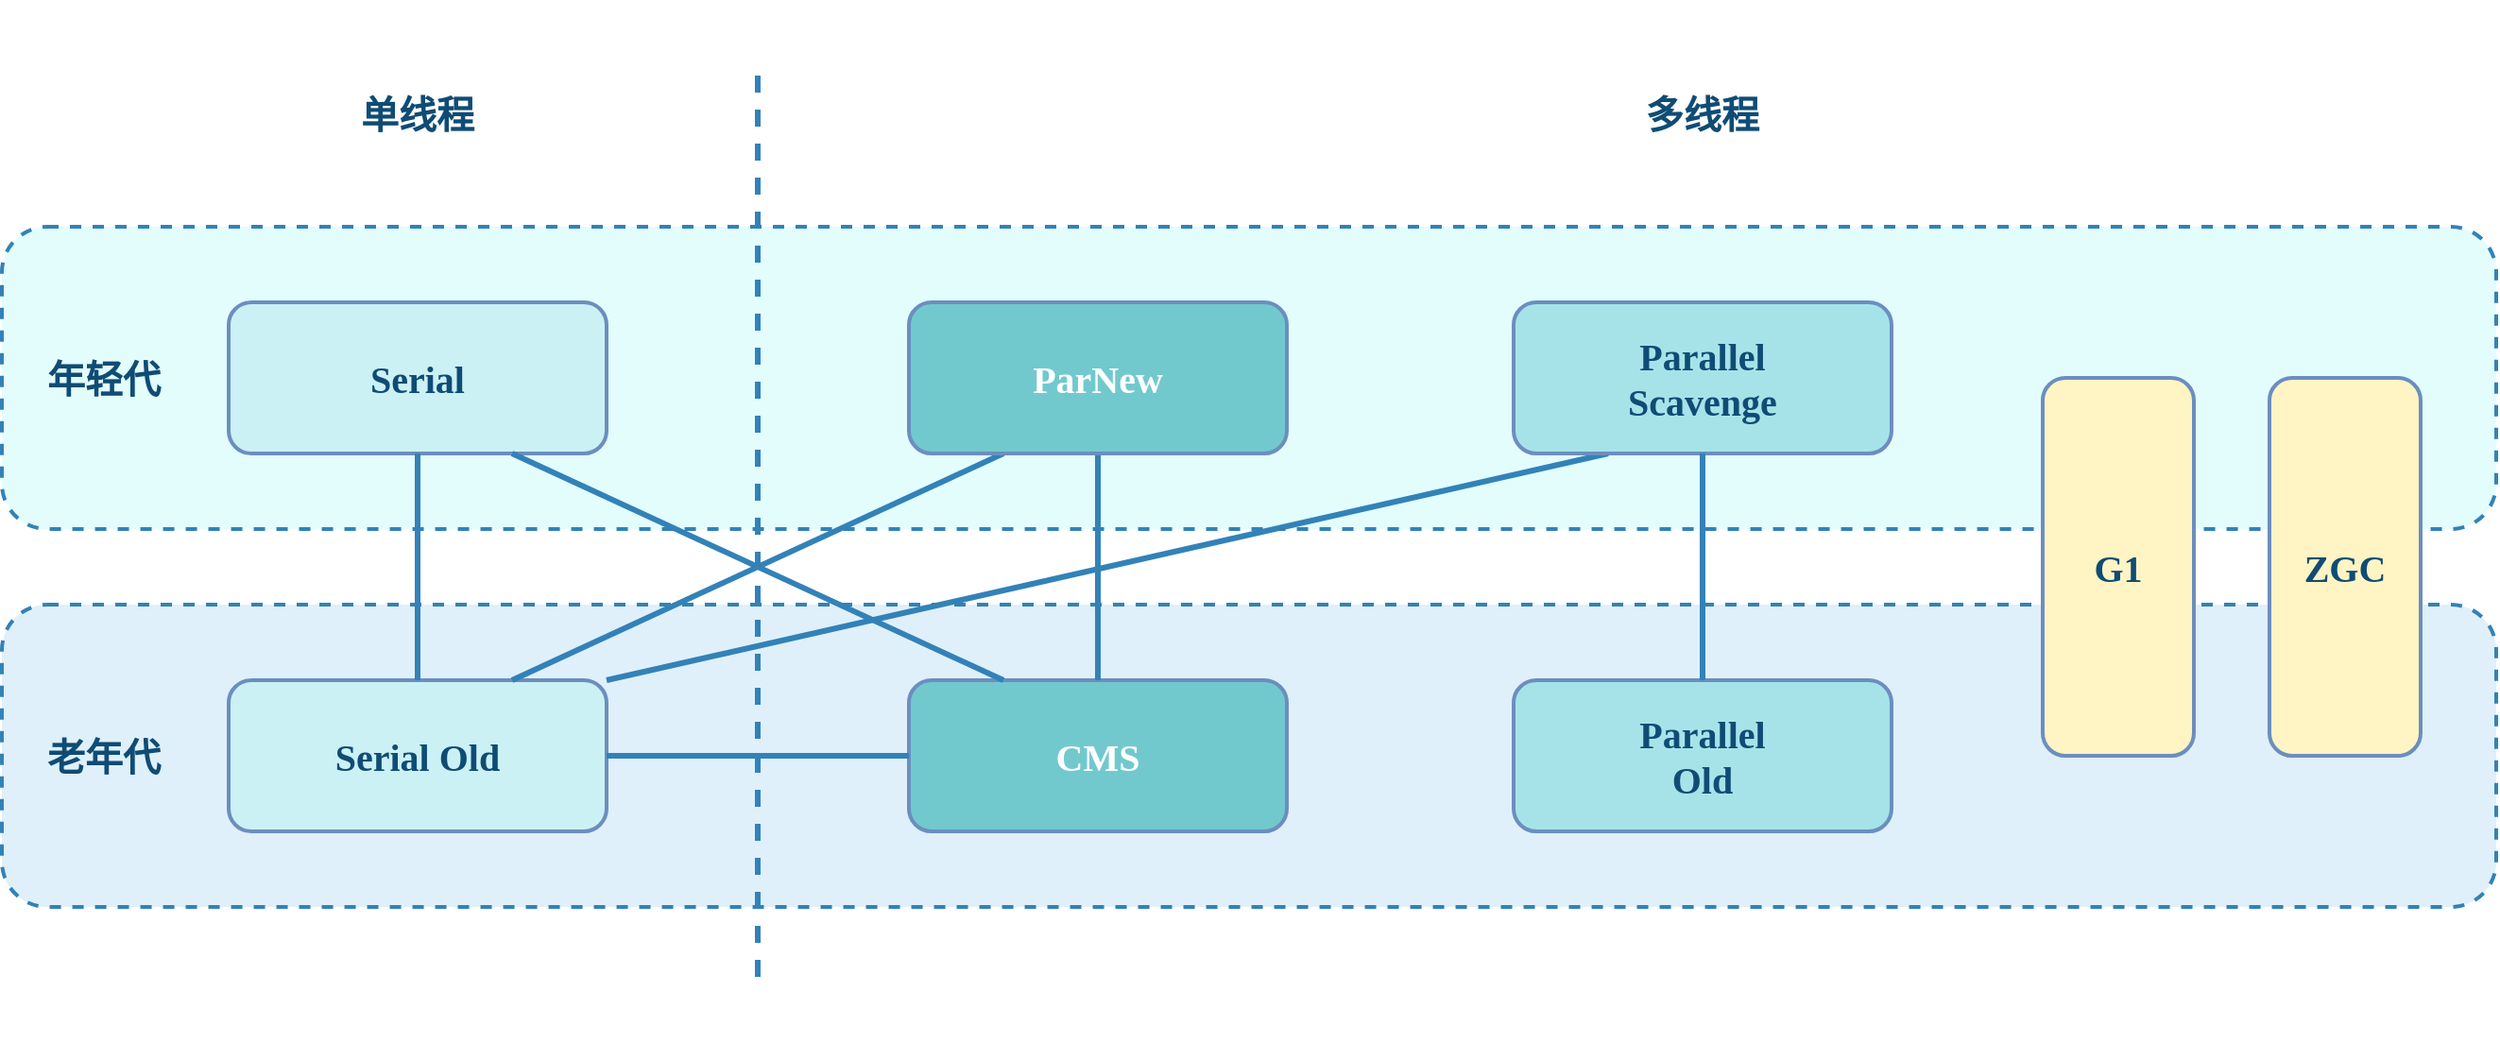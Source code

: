 <mxfile compressed="true" version="22.0.3" type="device" pages="6"><diagram id="BIIJPSppMRUx2OpytZ3e" name="GC"><mxGraphModel dx="1418" dy="2007" grid="1" gridSize="10" guides="1" tooltips="1" connect="1" arrows="1" fold="1" page="1" pageScale="1" pageWidth="1654" pageHeight="1169" math="0" shadow="0"><root><mxCell id="0"/><mxCell id="1" parent="0"/><mxCell id="0C67rDRAUxmYdzsOYh-9-1" value="" style="rounded=1;whiteSpace=wrap;html=1;fontFamily=Comic Sans MS;fontSize=11;fontColor=#0F4C75;strokeWidth=2;strokeColor=#3282B8;dashed=1;fillColor=#DFF0FA;" parent="1" vertex="1"><mxGeometry x="1640" y="-800" width="1320" height="160" as="geometry"/></mxCell><mxCell id="aPbr7UMWZGmLPe1STDWp-19" value="" style="rounded=1;whiteSpace=wrap;html=1;fontFamily=Comic Sans MS;fontSize=11;fontColor=#0F4C75;strokeWidth=2;strokeColor=#3282B8;dashed=1;fillColor=#E3FDFD;" parent="1" vertex="1"><mxGeometry x="1640" y="-1000" width="1320" height="160" as="geometry"/></mxCell><mxCell id="lEHnnWO8CfmZna6xf2T9-1" value="&lt;div style=&quot;border-color: var(--border-color); font-size: 20px;&quot;&gt;&lt;div style=&quot;border-color: var(--border-color); font-size: 20px;&quot;&gt;Serial&lt;/div&gt;&lt;/div&gt;" style="rounded=1;whiteSpace=wrap;html=1;fillColor=#CBF1F5;strokeColor=#6c8ebf;container=0;shadow=0;fontSize=20;verticalAlign=middle;fontFamily=Comic Sans MS;strokeWidth=2;fontStyle=1;fontColor=#0F4C75;" parent="1" vertex="1"><mxGeometry x="1760" y="-960" width="200" height="80" as="geometry"/></mxCell><mxCell id="AfZZ81Qrcr-Z0KNA-y96-1" value="&lt;div style=&quot;border-color: var(--border-color); font-size: 20px;&quot;&gt;&lt;div style=&quot;border-color: var(--border-color); font-size: 20px;&quot;&gt;Serial Old&lt;/div&gt;&lt;/div&gt;" style="rounded=1;whiteSpace=wrap;html=1;fillColor=#CBF1F5;strokeColor=#6c8ebf;container=0;shadow=0;fontSize=20;verticalAlign=middle;fontFamily=Comic Sans MS;strokeWidth=2;fontStyle=1;fontColor=#0F4C75;" parent="1" vertex="1"><mxGeometry x="1760" y="-760" width="200" height="80" as="geometry"/></mxCell><mxCell id="AfZZ81Qrcr-Z0KNA-y96-7" style="edgeStyle=none;shape=connector;rounded=1;orthogonalLoop=1;jettySize=auto;html=1;labelBackgroundColor=default;strokeColor=#3282B8;strokeWidth=3;align=center;verticalAlign=middle;fontFamily=Comic Sans MS;fontSize=11;fontColor=#0F4C75;endArrow=none;endFill=0;exitX=0.5;exitY=1;exitDx=0;exitDy=0;entryX=0.5;entryY=0;entryDx=0;entryDy=0;" parent="1" source="lEHnnWO8CfmZna6xf2T9-1" target="AfZZ81Qrcr-Z0KNA-y96-1" edge="1"><mxGeometry relative="1" as="geometry"/></mxCell><mxCell id="AfZZ81Qrcr-Z0KNA-y96-2" value="&lt;div style=&quot;border-color: var(--border-color); font-size: 20px;&quot;&gt;&lt;div style=&quot;border-color: var(--border-color); font-size: 20px;&quot;&gt;CMS&lt;/div&gt;&lt;/div&gt;" style="rounded=1;whiteSpace=wrap;html=1;fillColor=#71C9CE;strokeColor=#6c8ebf;container=0;shadow=0;fontSize=20;verticalAlign=middle;fontFamily=Comic Sans MS;strokeWidth=2;fontStyle=1;fontColor=#FFFFFF;" parent="1" vertex="1"><mxGeometry x="2120" y="-760" width="200" height="80" as="geometry"/></mxCell><mxCell id="AfZZ81Qrcr-Z0KNA-y96-10" style="edgeStyle=none;shape=connector;rounded=1;orthogonalLoop=1;jettySize=auto;html=1;entryX=0.25;entryY=0;entryDx=0;entryDy=0;labelBackgroundColor=default;strokeColor=#3282B8;strokeWidth=3;align=center;verticalAlign=middle;fontFamily=Comic Sans MS;fontSize=11;fontColor=#0F4C75;endArrow=none;endFill=0;exitX=0.75;exitY=1;exitDx=0;exitDy=0;" parent="1" source="lEHnnWO8CfmZna6xf2T9-1" target="AfZZ81Qrcr-Z0KNA-y96-2" edge="1"><mxGeometry relative="1" as="geometry"/></mxCell><mxCell id="AfZZ81Qrcr-Z0KNA-y96-11" style="edgeStyle=none;shape=connector;rounded=1;orthogonalLoop=1;jettySize=auto;html=1;entryX=0;entryY=0.5;entryDx=0;entryDy=0;labelBackgroundColor=default;strokeColor=#3282B8;strokeWidth=3;align=center;verticalAlign=middle;fontFamily=Comic Sans MS;fontSize=11;fontColor=#0F4C75;endArrow=none;endFill=0;" parent="1" source="AfZZ81Qrcr-Z0KNA-y96-1" target="AfZZ81Qrcr-Z0KNA-y96-2" edge="1"><mxGeometry relative="1" as="geometry"/></mxCell><mxCell id="AfZZ81Qrcr-Z0KNA-y96-8" style="edgeStyle=none;shape=connector;rounded=1;orthogonalLoop=1;jettySize=auto;html=1;exitX=0.5;exitY=1;exitDx=0;exitDy=0;entryX=0.5;entryY=0;entryDx=0;entryDy=0;labelBackgroundColor=default;strokeColor=#3282B8;strokeWidth=3;align=center;verticalAlign=middle;fontFamily=Comic Sans MS;fontSize=11;fontColor=#0F4C75;endArrow=none;endFill=0;" parent="1" source="AfZZ81Qrcr-Z0KNA-y96-3" target="AfZZ81Qrcr-Z0KNA-y96-2" edge="1"><mxGeometry relative="1" as="geometry"/></mxCell><mxCell id="AfZZ81Qrcr-Z0KNA-y96-9" style="edgeStyle=none;shape=connector;rounded=1;orthogonalLoop=1;jettySize=auto;html=1;labelBackgroundColor=default;strokeColor=#3282B8;strokeWidth=3;align=center;verticalAlign=middle;fontFamily=Comic Sans MS;fontSize=11;fontColor=#0F4C75;endArrow=none;exitX=0.25;exitY=1;exitDx=0;exitDy=0;endFill=0;entryX=0.75;entryY=0;entryDx=0;entryDy=0;" parent="1" source="AfZZ81Qrcr-Z0KNA-y96-3" target="AfZZ81Qrcr-Z0KNA-y96-1" edge="1"><mxGeometry relative="1" as="geometry"><mxPoint x="1860" y="-760" as="targetPoint"/></mxGeometry></mxCell><mxCell id="AfZZ81Qrcr-Z0KNA-y96-3" value="&lt;div style=&quot;border-color: var(--border-color); font-size: 20px;&quot;&gt;&lt;div style=&quot;border-color: var(--border-color); font-size: 20px;&quot;&gt;ParNew&lt;/div&gt;&lt;/div&gt;" style="rounded=1;whiteSpace=wrap;html=1;fillColor=#71C9CE;strokeColor=#6c8ebf;container=0;shadow=0;fontSize=20;verticalAlign=middle;fontFamily=Comic Sans MS;strokeWidth=2;fontStyle=1;fontColor=#FFFFFF;" parent="1" vertex="1"><mxGeometry x="2120" y="-960" width="200" height="80" as="geometry"/></mxCell><mxCell id="AfZZ81Qrcr-Z0KNA-y96-12" style="edgeStyle=none;shape=connector;rounded=1;orthogonalLoop=1;jettySize=auto;html=1;exitX=0.25;exitY=1;exitDx=0;exitDy=0;labelBackgroundColor=default;strokeColor=#3282B8;strokeWidth=3;align=center;verticalAlign=middle;fontFamily=Comic Sans MS;fontSize=11;fontColor=#0F4C75;endArrow=none;endFill=0;entryX=1;entryY=0;entryDx=0;entryDy=0;" parent="1" source="AfZZ81Qrcr-Z0KNA-y96-4" target="AfZZ81Qrcr-Z0KNA-y96-1" edge="1"><mxGeometry relative="1" as="geometry"><mxPoint x="2190" y="-720" as="targetPoint"/></mxGeometry></mxCell><mxCell id="AfZZ81Qrcr-Z0KNA-y96-4" value="&lt;div style=&quot;border-color: var(--border-color); font-size: 20px;&quot;&gt;&lt;div style=&quot;border-color: var(--border-color); font-size: 20px;&quot;&gt;Parallel&lt;/div&gt;&lt;div style=&quot;border-color: var(--border-color); font-size: 20px;&quot;&gt;Scavenge&lt;/div&gt;&lt;/div&gt;" style="rounded=1;whiteSpace=wrap;html=1;fillColor=#A6E3E9;strokeColor=#6c8ebf;container=0;shadow=0;fontSize=20;verticalAlign=middle;fontFamily=Comic Sans MS;strokeWidth=2;fontStyle=1;fontColor=#0F4C75;" parent="1" vertex="1"><mxGeometry x="2440" y="-960" width="200" height="80" as="geometry"/></mxCell><mxCell id="AfZZ81Qrcr-Z0KNA-y96-5" value="&lt;div style=&quot;border-color: var(--border-color); font-size: 20px;&quot;&gt;&lt;div style=&quot;border-color: var(--border-color); font-size: 20px;&quot;&gt;Parallel&lt;/div&gt;&lt;div style=&quot;border-color: var(--border-color); font-size: 20px;&quot;&gt;Old&lt;/div&gt;&lt;/div&gt;" style="rounded=1;whiteSpace=wrap;html=1;fillColor=#A6E3E9;strokeColor=#6c8ebf;container=0;shadow=0;fontSize=20;verticalAlign=middle;fontFamily=Comic Sans MS;strokeWidth=2;fontStyle=1;fontColor=#0F4C75;" parent="1" vertex="1"><mxGeometry x="2440" y="-760" width="200" height="80" as="geometry"/></mxCell><mxCell id="AfZZ81Qrcr-Z0KNA-y96-13" style="edgeStyle=none;shape=connector;rounded=1;orthogonalLoop=1;jettySize=auto;html=1;entryX=0.5;entryY=0;entryDx=0;entryDy=0;labelBackgroundColor=default;strokeColor=#3282B8;strokeWidth=3;align=center;verticalAlign=middle;fontFamily=Comic Sans MS;fontSize=11;fontColor=#0F4C75;endArrow=none;endFill=0;" parent="1" source="AfZZ81Qrcr-Z0KNA-y96-4" target="AfZZ81Qrcr-Z0KNA-y96-5" edge="1"><mxGeometry relative="1" as="geometry"/></mxCell><mxCell id="aPbr7UMWZGmLPe1STDWp-18" value="&lt;div style=&quot;border-color: var(--border-color); font-size: 20px;&quot;&gt;&lt;div style=&quot;border-color: var(--border-color); font-size: 20px;&quot;&gt;G1&lt;/div&gt;&lt;/div&gt;" style="rounded=1;whiteSpace=wrap;html=1;fillColor=#FFF4C3;strokeColor=#6c8ebf;container=0;shadow=0;fontSize=20;verticalAlign=middle;fontFamily=Comic Sans MS;strokeWidth=2;fontStyle=1;fontColor=#0F4C75;" parent="1" vertex="1"><mxGeometry x="2720" y="-920" width="80" height="200" as="geometry"/></mxCell><mxCell id="0C67rDRAUxmYdzsOYh-9-2" value="&lt;div style=&quot;border-color: var(--border-color); font-size: 20px;&quot;&gt;&lt;div style=&quot;border-color: var(--border-color); font-size: 20px;&quot;&gt;老年代&lt;/div&gt;&lt;/div&gt;" style="rounded=1;whiteSpace=wrap;html=1;fillColor=none;strokeColor=none;container=0;shadow=0;fontSize=20;verticalAlign=middle;fontFamily=Comic Sans MS;strokeWidth=2;fontStyle=1;fontColor=#0F4C75;" parent="1" vertex="1"><mxGeometry x="1654" y="-740" width="80" height="40" as="geometry"/></mxCell><mxCell id="0C67rDRAUxmYdzsOYh-9-3" value="&lt;div style=&quot;border-color: var(--border-color); font-size: 20px;&quot;&gt;&lt;div style=&quot;border-color: var(--border-color); font-size: 20px;&quot;&gt;年轻代&lt;/div&gt;&lt;/div&gt;" style="rounded=1;whiteSpace=wrap;html=1;fillColor=none;strokeColor=none;container=0;shadow=0;fontSize=20;verticalAlign=middle;fontFamily=Comic Sans MS;strokeWidth=2;fontStyle=1;fontColor=#0F4C75;" parent="1" vertex="1"><mxGeometry x="1654" y="-940" width="80" height="40" as="geometry"/></mxCell><mxCell id="0C67rDRAUxmYdzsOYh-9-5" value="&lt;div style=&quot;border-color: var(--border-color); font-size: 20px;&quot;&gt;&lt;div style=&quot;border-color: var(--border-color); font-size: 20px;&quot;&gt;&lt;br&gt;&lt;/div&gt;&lt;/div&gt;" style="rounded=1;whiteSpace=wrap;html=1;fillColor=none;strokeColor=none;container=0;shadow=0;fontSize=20;verticalAlign=middle;fontFamily=Comic Sans MS;strokeWidth=2;fontStyle=1;fontColor=#0F4C75;" parent="1" vertex="1"><mxGeometry x="2020" y="-600" width="40" height="40" as="geometry"/></mxCell><mxCell id="0C67rDRAUxmYdzsOYh-9-7" value="&lt;div style=&quot;border-color: var(--border-color); font-size: 20px;&quot;&gt;&lt;div style=&quot;border-color: var(--border-color); font-size: 20px;&quot;&gt;&lt;br&gt;&lt;/div&gt;&lt;/div&gt;" style="rounded=1;whiteSpace=wrap;html=1;fillColor=none;strokeColor=none;container=0;shadow=0;fontSize=20;verticalAlign=middle;fontFamily=Comic Sans MS;strokeWidth=2;fontStyle=1;fontColor=#0F4C75;" parent="1" vertex="1"><mxGeometry x="2020" y="-1120" width="40" height="40" as="geometry"/></mxCell><mxCell id="0C67rDRAUxmYdzsOYh-9-6" value="" style="edgeStyle=none;shape=connector;rounded=1;orthogonalLoop=1;jettySize=auto;html=1;labelBackgroundColor=default;strokeColor=#3282B8;strokeWidth=3;align=center;verticalAlign=middle;fontFamily=Comic Sans MS;fontSize=11;fontColor=#0F4C75;endArrow=none;endFill=0;exitX=0.5;exitY=1;exitDx=0;exitDy=0;entryX=0.5;entryY=0;entryDx=0;entryDy=0;dashed=1;" parent="1" source="0C67rDRAUxmYdzsOYh-9-7" target="0C67rDRAUxmYdzsOYh-9-5" edge="1"><mxGeometry relative="1" as="geometry"><mxPoint x="1990" y="-1080" as="sourcePoint"/><mxPoint x="1990" y="-620" as="targetPoint"/></mxGeometry></mxCell><mxCell id="0C67rDRAUxmYdzsOYh-9-8" value="&lt;div style=&quot;border-color: var(--border-color); font-size: 20px;&quot;&gt;&lt;div style=&quot;border-color: var(--border-color); font-size: 20px;&quot;&gt;单线程&lt;/div&gt;&lt;/div&gt;" style="rounded=1;whiteSpace=wrap;html=1;fillColor=none;strokeColor=none;container=0;shadow=0;fontSize=20;verticalAlign=middle;fontFamily=Comic Sans MS;strokeWidth=2;fontStyle=1;fontColor=#0F4C75;" parent="1" vertex="1"><mxGeometry x="1820" y="-1080" width="80" height="40" as="geometry"/></mxCell><mxCell id="0C67rDRAUxmYdzsOYh-9-9" value="&lt;div style=&quot;border-color: var(--border-color); font-size: 20px;&quot;&gt;&lt;div style=&quot;border-color: var(--border-color); font-size: 20px;&quot;&gt;多线程&lt;/div&gt;&lt;/div&gt;" style="rounded=1;whiteSpace=wrap;html=1;fillColor=none;strokeColor=none;container=0;shadow=0;fontSize=20;verticalAlign=middle;fontFamily=Comic Sans MS;strokeWidth=2;fontStyle=1;fontColor=#0F4C75;" parent="1" vertex="1"><mxGeometry x="2500" y="-1080" width="80" height="40" as="geometry"/></mxCell><mxCell id="M6TggQT_4McMmBSPAI4I-1" value="&lt;div style=&quot;border-color: var(--border-color); font-size: 20px;&quot;&gt;&lt;div style=&quot;border-color: var(--border-color); font-size: 20px;&quot;&gt;ZGC&lt;/div&gt;&lt;/div&gt;" style="rounded=1;whiteSpace=wrap;html=1;fillColor=#FFF4C3;strokeColor=#6c8ebf;container=0;shadow=0;fontSize=20;verticalAlign=middle;fontFamily=Comic Sans MS;strokeWidth=2;fontStyle=1;fontColor=#0F4C75;" parent="1" vertex="1"><mxGeometry x="2840" y="-920" width="80" height="200" as="geometry"/></mxCell></root></mxGraphModel></diagram><diagram id="H186FoItHFX88EpyBKQ-" name="Serial"><mxGraphModel dx="1418" dy="838" grid="1" gridSize="10" guides="1" tooltips="1" connect="1" arrows="1" fold="1" page="1" pageScale="1" pageWidth="1654" pageHeight="1169" math="0" shadow="0"><root><mxCell id="0"/><mxCell id="1" parent="0"/><mxCell id="wJwprLSBoAPPZd8nvxxQ-39" value="Serial / Serial Old 收集器" style="rounded=1;whiteSpace=wrap;html=1;shadow=0;strokeColor=none;strokeWidth=2;align=center;verticalAlign=middle;fontFamily=Comic Sans MS;fontSize=16;fontColor=#0F4C75;fillColor=none;fontStyle=1" parent="1" vertex="1"><mxGeometry x="520" y="340" width="320" height="40" as="geometry"/></mxCell><mxCell id="wJwprLSBoAPPZd8nvxxQ-53" value="" style="group" parent="1" vertex="1" connectable="0"><mxGeometry x="160" y="400" width="1040" height="440" as="geometry"/></mxCell><mxCell id="wJwprLSBoAPPZd8nvxxQ-2" value="用户线程" style="rounded=1;whiteSpace=wrap;html=1;shadow=0;strokeColor=none;strokeWidth=2;align=center;verticalAlign=middle;fontFamily=Comic Sans MS;fontSize=16;fontColor=#0F4C75;fillColor=none;" parent="wJwprLSBoAPPZd8nvxxQ-53" vertex="1"><mxGeometry x="20" y="40" width="120" height="40" as="geometry"/></mxCell><mxCell id="wJwprLSBoAPPZd8nvxxQ-3" value="用户线程" style="rounded=1;whiteSpace=wrap;html=1;shadow=0;strokeColor=none;strokeWidth=2;align=center;verticalAlign=middle;fontFamily=Comic Sans MS;fontSize=16;fontColor=#0F4C75;fillColor=none;" parent="wJwprLSBoAPPZd8nvxxQ-53" vertex="1"><mxGeometry x="20" y="120" width="120" height="40" as="geometry"/></mxCell><mxCell id="wJwprLSBoAPPZd8nvxxQ-4" value="用户线程" style="rounded=1;whiteSpace=wrap;html=1;shadow=0;strokeColor=none;strokeWidth=2;align=center;verticalAlign=middle;fontFamily=Comic Sans MS;fontSize=16;fontColor=#0F4C75;fillColor=none;" parent="wJwprLSBoAPPZd8nvxxQ-53" vertex="1"><mxGeometry x="20" y="200" width="120" height="40" as="geometry"/></mxCell><mxCell id="wJwprLSBoAPPZd8nvxxQ-5" value="用户线程" style="rounded=1;whiteSpace=wrap;html=1;shadow=0;strokeColor=none;strokeWidth=2;align=center;verticalAlign=middle;fontFamily=Comic Sans MS;fontSize=16;fontColor=#0F4C75;fillColor=none;" parent="wJwprLSBoAPPZd8nvxxQ-53" vertex="1"><mxGeometry x="20" y="280" width="120" height="40" as="geometry"/></mxCell><mxCell id="wJwprLSBoAPPZd8nvxxQ-6" value="" style="rounded=0;whiteSpace=wrap;html=1;shadow=0;strokeColor=#3282B8;strokeWidth=2;align=center;verticalAlign=middle;fontFamily=Comic Sans MS;fontSize=16;fontColor=#0F4C75;fillColor=#71C9CE;" parent="wJwprLSBoAPPZd8nvxxQ-53" vertex="1"><mxGeometry x="180" width="20" height="400" as="geometry"/></mxCell><mxCell id="wJwprLSBoAPPZd8nvxxQ-8" value="" style="html=1;shadow=0;dashed=0;align=center;verticalAlign=middle;shape=mxgraph.arrows2.sharpArrow;dy1=0.67;dx1=18;dx2=18;notch=0;rounded=1;strokeColor=#3282B8;strokeWidth=2;fontFamily=Comic Sans MS;fontSize=16;fontColor=#0F4C75;fillColor=#FFF4C3;" parent="wJwprLSBoAPPZd8nvxxQ-53" vertex="1"><mxGeometry y="70" width="160" height="30" as="geometry"/></mxCell><mxCell id="wJwprLSBoAPPZd8nvxxQ-9" value="" style="html=1;shadow=0;dashed=0;align=center;verticalAlign=middle;shape=mxgraph.arrows2.sharpArrow;dy1=0.67;dx1=18;dx2=18;notch=0;rounded=1;strokeColor=#3282B8;strokeWidth=2;fontFamily=Comic Sans MS;fontSize=16;fontColor=#0F4C75;fillColor=#FFF4C3;" parent="wJwprLSBoAPPZd8nvxxQ-53" vertex="1"><mxGeometry y="150" width="160" height="30" as="geometry"/></mxCell><mxCell id="wJwprLSBoAPPZd8nvxxQ-10" value="" style="html=1;shadow=0;dashed=0;align=center;verticalAlign=middle;shape=mxgraph.arrows2.sharpArrow;dy1=0.67;dx1=18;dx2=18;notch=0;rounded=1;strokeColor=#3282B8;strokeWidth=2;fontFamily=Comic Sans MS;fontSize=16;fontColor=#0F4C75;fillColor=#FFF4C3;" parent="wJwprLSBoAPPZd8nvxxQ-53" vertex="1"><mxGeometry y="230" width="160" height="30" as="geometry"/></mxCell><mxCell id="wJwprLSBoAPPZd8nvxxQ-12" value="" style="html=1;shadow=0;dashed=0;align=center;verticalAlign=middle;shape=mxgraph.arrows2.sharpArrow;dy1=0.67;dx1=18;dx2=18;notch=0;rounded=1;strokeColor=#3282B8;strokeWidth=2;fontFamily=Comic Sans MS;fontSize=16;fontColor=#0F4C75;fillColor=#FFF4C3;" parent="wJwprLSBoAPPZd8nvxxQ-53" vertex="1"><mxGeometry y="310" width="160" height="30" as="geometry"/></mxCell><mxCell id="wJwprLSBoAPPZd8nvxxQ-17" value="" style="rounded=0;whiteSpace=wrap;html=1;shadow=0;strokeColor=#3282B8;strokeWidth=2;align=center;verticalAlign=middle;fontFamily=Comic Sans MS;fontSize=16;fontColor=#0F4C75;fillColor=#FFF4C3;" parent="wJwprLSBoAPPZd8nvxxQ-53" vertex="1"><mxGeometry x="400" width="20" height="400" as="geometry"/></mxCell><mxCell id="wJwprLSBoAPPZd8nvxxQ-18" value="" style="html=1;shadow=0;dashed=0;align=center;verticalAlign=middle;shape=mxgraph.arrows2.sharpArrow;dy1=0.67;dx1=18;dx2=18;notch=0;rounded=1;strokeColor=#3282B8;strokeWidth=2;fontFamily=Comic Sans MS;fontSize=16;fontColor=#0F4C75;fillColor=#BBE1FA;" parent="wJwprLSBoAPPZd8nvxxQ-53" vertex="1"><mxGeometry x="220" y="185" width="160" height="30" as="geometry"/></mxCell><mxCell id="wJwprLSBoAPPZd8nvxxQ-19" value="GC 线程" style="rounded=1;whiteSpace=wrap;html=1;shadow=0;strokeColor=none;strokeWidth=2;align=center;verticalAlign=middle;fontFamily=Comic Sans MS;fontSize=16;fontColor=#0F4C75;fillColor=none;" parent="wJwprLSBoAPPZd8nvxxQ-53" vertex="1"><mxGeometry x="240" y="152" width="120" height="40" as="geometry"/></mxCell><mxCell id="wJwprLSBoAPPZd8nvxxQ-20" value="年轻代&lt;br style=&quot;font-size: 16px;&quot;&gt;复制算法&lt;br style=&quot;font-size: 16px;&quot;&gt;STW" style="rounded=1;whiteSpace=wrap;html=1;shadow=0;strokeColor=none;strokeWidth=2;align=center;verticalAlign=middle;fontFamily=Comic Sans MS;fontSize=16;fontColor=#0F4C75;fillColor=none;" parent="wJwprLSBoAPPZd8nvxxQ-53" vertex="1"><mxGeometry x="240" y="270" width="120" height="80" as="geometry"/></mxCell><mxCell id="wJwprLSBoAPPZd8nvxxQ-22" value="" style="html=1;shadow=0;dashed=0;align=center;verticalAlign=middle;shape=mxgraph.arrows2.sharpArrow;dy1=0.67;dx1=18;dx2=18;notch=0;rounded=1;strokeColor=#3282B8;strokeWidth=2;fontFamily=Comic Sans MS;fontSize=16;fontColor=#0F4C75;fillColor=#FFF4C3;" parent="wJwprLSBoAPPZd8nvxxQ-53" vertex="1"><mxGeometry x="440" y="70" width="160" height="30" as="geometry"/></mxCell><mxCell id="wJwprLSBoAPPZd8nvxxQ-23" value="" style="html=1;shadow=0;dashed=0;align=center;verticalAlign=middle;shape=mxgraph.arrows2.sharpArrow;dy1=0.67;dx1=18;dx2=18;notch=0;rounded=1;strokeColor=#3282B8;strokeWidth=2;fontFamily=Comic Sans MS;fontSize=16;fontColor=#0F4C75;fillColor=#FFF4C3;" parent="wJwprLSBoAPPZd8nvxxQ-53" vertex="1"><mxGeometry x="440" y="150" width="160" height="30" as="geometry"/></mxCell><mxCell id="wJwprLSBoAPPZd8nvxxQ-24" value="" style="html=1;shadow=0;dashed=0;align=center;verticalAlign=middle;shape=mxgraph.arrows2.sharpArrow;dy1=0.67;dx1=18;dx2=18;notch=0;rounded=1;strokeColor=#3282B8;strokeWidth=2;fontFamily=Comic Sans MS;fontSize=16;fontColor=#0F4C75;fillColor=#FFF4C3;" parent="wJwprLSBoAPPZd8nvxxQ-53" vertex="1"><mxGeometry x="440" y="230" width="160" height="30" as="geometry"/></mxCell><mxCell id="wJwprLSBoAPPZd8nvxxQ-25" value="" style="html=1;shadow=0;dashed=0;align=center;verticalAlign=middle;shape=mxgraph.arrows2.sharpArrow;dy1=0.67;dx1=18;dx2=18;notch=0;rounded=1;strokeColor=#3282B8;strokeWidth=2;fontFamily=Comic Sans MS;fontSize=16;fontColor=#0F4C75;fillColor=#FFF4C3;" parent="wJwprLSBoAPPZd8nvxxQ-53" vertex="1"><mxGeometry x="440" y="310" width="160" height="30" as="geometry"/></mxCell><mxCell id="wJwprLSBoAPPZd8nvxxQ-26" value="" style="rounded=0;whiteSpace=wrap;html=1;shadow=0;strokeColor=#3282B8;strokeWidth=2;align=center;verticalAlign=middle;fontFamily=Comic Sans MS;fontSize=16;fontColor=#0F4C75;fillColor=#71C9CE;" parent="wJwprLSBoAPPZd8nvxxQ-53" vertex="1"><mxGeometry x="620" width="20" height="400" as="geometry"/></mxCell><mxCell id="wJwprLSBoAPPZd8nvxxQ-27" value="" style="html=1;shadow=0;dashed=0;align=center;verticalAlign=middle;shape=mxgraph.arrows2.sharpArrow;dy1=0.67;dx1=18;dx2=18;notch=0;rounded=1;strokeColor=#3282B8;strokeWidth=2;fontFamily=Comic Sans MS;fontSize=16;fontColor=#0F4C75;fillColor=#BBE1FA;" parent="wJwprLSBoAPPZd8nvxxQ-53" vertex="1"><mxGeometry x="660" y="190" width="160" height="30" as="geometry"/></mxCell><mxCell id="wJwprLSBoAPPZd8nvxxQ-28" value="GC 线程" style="rounded=1;whiteSpace=wrap;html=1;shadow=0;strokeColor=none;strokeWidth=2;align=center;verticalAlign=middle;fontFamily=Comic Sans MS;fontSize=16;fontColor=#0F4C75;fillColor=none;" parent="wJwprLSBoAPPZd8nvxxQ-53" vertex="1"><mxGeometry x="680" y="160" width="120" height="40" as="geometry"/></mxCell><mxCell id="wJwprLSBoAPPZd8nvxxQ-30" value="SavePoint" style="rounded=1;whiteSpace=wrap;html=1;shadow=0;strokeColor=none;strokeWidth=2;align=center;verticalAlign=middle;fontFamily=Comic Sans MS;fontSize=16;fontColor=#0F4C75;fillColor=none;fontStyle=1" parent="wJwprLSBoAPPZd8nvxxQ-53" vertex="1"><mxGeometry x="130" y="400" width="120" height="40" as="geometry"/></mxCell><mxCell id="wJwprLSBoAPPZd8nvxxQ-31" value="SavePoint" style="rounded=1;whiteSpace=wrap;html=1;shadow=0;strokeColor=none;strokeWidth=2;align=center;verticalAlign=middle;fontFamily=Comic Sans MS;fontSize=16;fontColor=#0F4C75;fillColor=none;fontStyle=1" parent="wJwprLSBoAPPZd8nvxxQ-53" vertex="1"><mxGeometry x="570" y="400" width="120" height="40" as="geometry"/></mxCell><mxCell id="wJwprLSBoAPPZd8nvxxQ-32" value="老年代&lt;br style=&quot;font-size: 16px;&quot;&gt;标记-整理算法&lt;br style=&quot;font-size: 16px;&quot;&gt;STW" style="rounded=1;whiteSpace=wrap;html=1;shadow=0;strokeColor=none;strokeWidth=2;align=center;verticalAlign=middle;fontFamily=Comic Sans MS;fontSize=16;fontColor=#0F4C75;fillColor=none;" parent="wJwprLSBoAPPZd8nvxxQ-53" vertex="1"><mxGeometry x="680" y="270" width="120" height="80" as="geometry"/></mxCell><mxCell id="wJwprLSBoAPPZd8nvxxQ-40" value="" style="rounded=0;whiteSpace=wrap;html=1;shadow=0;strokeColor=#3282B8;strokeWidth=2;align=center;verticalAlign=middle;fontFamily=Comic Sans MS;fontSize=16;fontColor=#0F4C75;fillColor=#FFF4C3;" parent="wJwprLSBoAPPZd8nvxxQ-53" vertex="1"><mxGeometry x="840" width="20" height="400" as="geometry"/></mxCell><mxCell id="wJwprLSBoAPPZd8nvxxQ-41" value="" style="html=1;shadow=0;dashed=0;align=center;verticalAlign=middle;shape=mxgraph.arrows2.sharpArrow;dy1=0.67;dx1=18;dx2=18;notch=0;rounded=1;strokeColor=#3282B8;strokeWidth=2;fontFamily=Comic Sans MS;fontSize=16;fontColor=#0F4C75;fillColor=#FFF4C3;" parent="wJwprLSBoAPPZd8nvxxQ-53" vertex="1"><mxGeometry x="880" y="70" width="160" height="30" as="geometry"/></mxCell><mxCell id="wJwprLSBoAPPZd8nvxxQ-42" value="" style="html=1;shadow=0;dashed=0;align=center;verticalAlign=middle;shape=mxgraph.arrows2.sharpArrow;dy1=0.67;dx1=18;dx2=18;notch=0;rounded=1;strokeColor=#3282B8;strokeWidth=2;fontFamily=Comic Sans MS;fontSize=16;fontColor=#0F4C75;fillColor=#FFF4C3;" parent="wJwprLSBoAPPZd8nvxxQ-53" vertex="1"><mxGeometry x="880" y="150" width="160" height="30" as="geometry"/></mxCell><mxCell id="wJwprLSBoAPPZd8nvxxQ-43" value="" style="html=1;shadow=0;dashed=0;align=center;verticalAlign=middle;shape=mxgraph.arrows2.sharpArrow;dy1=0.67;dx1=18;dx2=18;notch=0;rounded=1;strokeColor=#3282B8;strokeWidth=2;fontFamily=Comic Sans MS;fontSize=16;fontColor=#0F4C75;fillColor=#FFF4C3;" parent="wJwprLSBoAPPZd8nvxxQ-53" vertex="1"><mxGeometry x="880" y="230" width="160" height="30" as="geometry"/></mxCell><mxCell id="wJwprLSBoAPPZd8nvxxQ-44" value="" style="html=1;shadow=0;dashed=0;align=center;verticalAlign=middle;shape=mxgraph.arrows2.sharpArrow;dy1=0.67;dx1=18;dx2=18;notch=0;rounded=1;strokeColor=#3282B8;strokeWidth=2;fontFamily=Comic Sans MS;fontSize=16;fontColor=#0F4C75;fillColor=#FFF4C3;" parent="wJwprLSBoAPPZd8nvxxQ-53" vertex="1"><mxGeometry x="880" y="310" width="160" height="30" as="geometry"/></mxCell><mxCell id="wJwprLSBoAPPZd8nvxxQ-45" value="用户线程" style="rounded=1;whiteSpace=wrap;html=1;shadow=0;strokeColor=none;strokeWidth=2;align=center;verticalAlign=middle;fontFamily=Comic Sans MS;fontSize=16;fontColor=#0F4C75;fillColor=none;" parent="wJwprLSBoAPPZd8nvxxQ-53" vertex="1"><mxGeometry x="460" y="40" width="120" height="40" as="geometry"/></mxCell><mxCell id="wJwprLSBoAPPZd8nvxxQ-46" value="用户线程" style="rounded=1;whiteSpace=wrap;html=1;shadow=0;strokeColor=none;strokeWidth=2;align=center;verticalAlign=middle;fontFamily=Comic Sans MS;fontSize=16;fontColor=#0F4C75;fillColor=none;" parent="wJwprLSBoAPPZd8nvxxQ-53" vertex="1"><mxGeometry x="460" y="120" width="120" height="40" as="geometry"/></mxCell><mxCell id="wJwprLSBoAPPZd8nvxxQ-47" value="用户线程" style="rounded=1;whiteSpace=wrap;html=1;shadow=0;strokeColor=none;strokeWidth=2;align=center;verticalAlign=middle;fontFamily=Comic Sans MS;fontSize=16;fontColor=#0F4C75;fillColor=none;" parent="wJwprLSBoAPPZd8nvxxQ-53" vertex="1"><mxGeometry x="460" y="200" width="120" height="40" as="geometry"/></mxCell><mxCell id="wJwprLSBoAPPZd8nvxxQ-48" value="用户线程" style="rounded=1;whiteSpace=wrap;html=1;shadow=0;strokeColor=none;strokeWidth=2;align=center;verticalAlign=middle;fontFamily=Comic Sans MS;fontSize=16;fontColor=#0F4C75;fillColor=none;" parent="wJwprLSBoAPPZd8nvxxQ-53" vertex="1"><mxGeometry x="460" y="280" width="120" height="40" as="geometry"/></mxCell><mxCell id="wJwprLSBoAPPZd8nvxxQ-49" value="用户线程" style="rounded=1;whiteSpace=wrap;html=1;shadow=0;strokeColor=none;strokeWidth=2;align=center;verticalAlign=middle;fontFamily=Comic Sans MS;fontSize=16;fontColor=#0F4C75;fillColor=none;" parent="wJwprLSBoAPPZd8nvxxQ-53" vertex="1"><mxGeometry x="900" y="40" width="120" height="40" as="geometry"/></mxCell><mxCell id="wJwprLSBoAPPZd8nvxxQ-50" value="用户线程" style="rounded=1;whiteSpace=wrap;html=1;shadow=0;strokeColor=none;strokeWidth=2;align=center;verticalAlign=middle;fontFamily=Comic Sans MS;fontSize=16;fontColor=#0F4C75;fillColor=none;" parent="wJwprLSBoAPPZd8nvxxQ-53" vertex="1"><mxGeometry x="900" y="120" width="120" height="40" as="geometry"/></mxCell><mxCell id="wJwprLSBoAPPZd8nvxxQ-51" value="用户线程" style="rounded=1;whiteSpace=wrap;html=1;shadow=0;strokeColor=none;strokeWidth=2;align=center;verticalAlign=middle;fontFamily=Comic Sans MS;fontSize=16;fontColor=#0F4C75;fillColor=none;" parent="wJwprLSBoAPPZd8nvxxQ-53" vertex="1"><mxGeometry x="900" y="200" width="120" height="40" as="geometry"/></mxCell><mxCell id="wJwprLSBoAPPZd8nvxxQ-52" value="用户线程" style="rounded=1;whiteSpace=wrap;html=1;shadow=0;strokeColor=none;strokeWidth=2;align=center;verticalAlign=middle;fontFamily=Comic Sans MS;fontSize=16;fontColor=#0F4C75;fillColor=none;" parent="wJwprLSBoAPPZd8nvxxQ-53" vertex="1"><mxGeometry x="900" y="280" width="120" height="40" as="geometry"/></mxCell></root></mxGraphModel></diagram><diagram name="Parallel" id="oDP7rVjbHO2zS9F8NoxV"><mxGraphModel dx="1668" dy="986" grid="1" gridSize="10" guides="1" tooltips="1" connect="1" arrows="1" fold="1" page="1" pageScale="1" pageWidth="1654" pageHeight="1169" math="0" shadow="0"><root><mxCell id="QPj4ZcQI7cIg3u4KSKdr-0"/><mxCell id="QPj4ZcQI7cIg3u4KSKdr-1" parent="QPj4ZcQI7cIg3u4KSKdr-0"/><mxCell id="QPj4ZcQI7cIg3u4KSKdr-2" value="Parallel / Parallel Old 收集器" style="rounded=1;whiteSpace=wrap;html=1;shadow=0;strokeColor=none;strokeWidth=2;align=center;verticalAlign=middle;fontFamily=Comic Sans MS;fontSize=16;fontColor=#0F4C75;fillColor=none;fontStyle=1" parent="QPj4ZcQI7cIg3u4KSKdr-1" vertex="1"><mxGeometry x="520" y="340" width="320" height="40" as="geometry"/></mxCell><mxCell id="QPj4ZcQI7cIg3u4KSKdr-4" value="用户线程" style="rounded=1;whiteSpace=wrap;html=1;shadow=0;strokeColor=none;strokeWidth=2;align=center;verticalAlign=middle;fontFamily=Comic Sans MS;fontSize=16;fontColor=#0F4C75;fillColor=none;" parent="QPj4ZcQI7cIg3u4KSKdr-1" vertex="1"><mxGeometry x="180" y="440" width="120" height="40" as="geometry"/></mxCell><mxCell id="QPj4ZcQI7cIg3u4KSKdr-5" value="用户线程" style="rounded=1;whiteSpace=wrap;html=1;shadow=0;strokeColor=none;strokeWidth=2;align=center;verticalAlign=middle;fontFamily=Comic Sans MS;fontSize=16;fontColor=#0F4C75;fillColor=none;" parent="QPj4ZcQI7cIg3u4KSKdr-1" vertex="1"><mxGeometry x="180" y="520" width="120" height="40" as="geometry"/></mxCell><mxCell id="QPj4ZcQI7cIg3u4KSKdr-6" value="用户线程" style="rounded=1;whiteSpace=wrap;html=1;shadow=0;strokeColor=none;strokeWidth=2;align=center;verticalAlign=middle;fontFamily=Comic Sans MS;fontSize=16;fontColor=#0F4C75;fillColor=none;" parent="QPj4ZcQI7cIg3u4KSKdr-1" vertex="1"><mxGeometry x="180" y="600" width="120" height="40" as="geometry"/></mxCell><mxCell id="QPj4ZcQI7cIg3u4KSKdr-7" value="用户线程" style="rounded=1;whiteSpace=wrap;html=1;shadow=0;strokeColor=none;strokeWidth=2;align=center;verticalAlign=middle;fontFamily=Comic Sans MS;fontSize=16;fontColor=#0F4C75;fillColor=none;" parent="QPj4ZcQI7cIg3u4KSKdr-1" vertex="1"><mxGeometry x="180" y="680" width="120" height="40" as="geometry"/></mxCell><mxCell id="QPj4ZcQI7cIg3u4KSKdr-8" value="" style="rounded=0;whiteSpace=wrap;html=1;shadow=0;strokeColor=#3282B8;strokeWidth=2;align=center;verticalAlign=middle;fontFamily=Comic Sans MS;fontSize=16;fontColor=#0F4C75;fillColor=#71C9CE;" parent="QPj4ZcQI7cIg3u4KSKdr-1" vertex="1"><mxGeometry x="340" y="400" width="20" height="400" as="geometry"/></mxCell><mxCell id="QPj4ZcQI7cIg3u4KSKdr-9" value="" style="html=1;shadow=0;dashed=0;align=center;verticalAlign=middle;shape=mxgraph.arrows2.sharpArrow;dy1=0.67;dx1=18;dx2=18;notch=0;rounded=1;strokeColor=#3282B8;strokeWidth=2;fontFamily=Comic Sans MS;fontSize=16;fontColor=#0F4C75;fillColor=#FFF4C3;" parent="QPj4ZcQI7cIg3u4KSKdr-1" vertex="1"><mxGeometry x="160" y="470" width="160" height="30" as="geometry"/></mxCell><mxCell id="QPj4ZcQI7cIg3u4KSKdr-10" value="" style="html=1;shadow=0;dashed=0;align=center;verticalAlign=middle;shape=mxgraph.arrows2.sharpArrow;dy1=0.67;dx1=18;dx2=18;notch=0;rounded=1;strokeColor=#3282B8;strokeWidth=2;fontFamily=Comic Sans MS;fontSize=16;fontColor=#0F4C75;fillColor=#FFF4C3;" parent="QPj4ZcQI7cIg3u4KSKdr-1" vertex="1"><mxGeometry x="160" y="550" width="160" height="30" as="geometry"/></mxCell><mxCell id="QPj4ZcQI7cIg3u4KSKdr-11" value="" style="html=1;shadow=0;dashed=0;align=center;verticalAlign=middle;shape=mxgraph.arrows2.sharpArrow;dy1=0.67;dx1=18;dx2=18;notch=0;rounded=1;strokeColor=#3282B8;strokeWidth=2;fontFamily=Comic Sans MS;fontSize=16;fontColor=#0F4C75;fillColor=#FFF4C3;" parent="QPj4ZcQI7cIg3u4KSKdr-1" vertex="1"><mxGeometry x="160" y="630" width="160" height="30" as="geometry"/></mxCell><mxCell id="QPj4ZcQI7cIg3u4KSKdr-12" value="" style="html=1;shadow=0;dashed=0;align=center;verticalAlign=middle;shape=mxgraph.arrows2.sharpArrow;dy1=0.67;dx1=18;dx2=18;notch=0;rounded=1;strokeColor=#3282B8;strokeWidth=2;fontFamily=Comic Sans MS;fontSize=16;fontColor=#0F4C75;fillColor=#FFF4C3;" parent="QPj4ZcQI7cIg3u4KSKdr-1" vertex="1"><mxGeometry x="160" y="710" width="160" height="30" as="geometry"/></mxCell><mxCell id="QPj4ZcQI7cIg3u4KSKdr-13" value="" style="rounded=0;whiteSpace=wrap;html=1;shadow=0;strokeColor=#3282B8;strokeWidth=2;align=center;verticalAlign=middle;fontFamily=Comic Sans MS;fontSize=16;fontColor=#0F4C75;fillColor=#FFF4C3;" parent="QPj4ZcQI7cIg3u4KSKdr-1" vertex="1"><mxGeometry x="560" y="400" width="20" height="400" as="geometry"/></mxCell><mxCell id="QPj4ZcQI7cIg3u4KSKdr-17" value="" style="html=1;shadow=0;dashed=0;align=center;verticalAlign=middle;shape=mxgraph.arrows2.sharpArrow;dy1=0.67;dx1=18;dx2=18;notch=0;rounded=1;strokeColor=#3282B8;strokeWidth=2;fontFamily=Comic Sans MS;fontSize=16;fontColor=#0F4C75;fillColor=#FFF4C3;" parent="QPj4ZcQI7cIg3u4KSKdr-1" vertex="1"><mxGeometry x="600" y="470" width="160" height="30" as="geometry"/></mxCell><mxCell id="QPj4ZcQI7cIg3u4KSKdr-18" value="" style="html=1;shadow=0;dashed=0;align=center;verticalAlign=middle;shape=mxgraph.arrows2.sharpArrow;dy1=0.67;dx1=18;dx2=18;notch=0;rounded=1;strokeColor=#3282B8;strokeWidth=2;fontFamily=Comic Sans MS;fontSize=16;fontColor=#0F4C75;fillColor=#FFF4C3;" parent="QPj4ZcQI7cIg3u4KSKdr-1" vertex="1"><mxGeometry x="600" y="550" width="160" height="30" as="geometry"/></mxCell><mxCell id="QPj4ZcQI7cIg3u4KSKdr-19" value="" style="html=1;shadow=0;dashed=0;align=center;verticalAlign=middle;shape=mxgraph.arrows2.sharpArrow;dy1=0.67;dx1=18;dx2=18;notch=0;rounded=1;strokeColor=#3282B8;strokeWidth=2;fontFamily=Comic Sans MS;fontSize=16;fontColor=#0F4C75;fillColor=#FFF4C3;" parent="QPj4ZcQI7cIg3u4KSKdr-1" vertex="1"><mxGeometry x="600" y="630" width="160" height="30" as="geometry"/></mxCell><mxCell id="QPj4ZcQI7cIg3u4KSKdr-20" value="" style="html=1;shadow=0;dashed=0;align=center;verticalAlign=middle;shape=mxgraph.arrows2.sharpArrow;dy1=0.67;dx1=18;dx2=18;notch=0;rounded=1;strokeColor=#3282B8;strokeWidth=2;fontFamily=Comic Sans MS;fontSize=16;fontColor=#0F4C75;fillColor=#FFF4C3;" parent="QPj4ZcQI7cIg3u4KSKdr-1" vertex="1"><mxGeometry x="600" y="710" width="160" height="30" as="geometry"/></mxCell><mxCell id="QPj4ZcQI7cIg3u4KSKdr-21" value="" style="rounded=0;whiteSpace=wrap;html=1;shadow=0;strokeColor=#3282B8;strokeWidth=2;align=center;verticalAlign=middle;fontFamily=Comic Sans MS;fontSize=16;fontColor=#0F4C75;fillColor=#71C9CE;" parent="QPj4ZcQI7cIg3u4KSKdr-1" vertex="1"><mxGeometry x="780" y="400" width="20" height="400" as="geometry"/></mxCell><mxCell id="QPj4ZcQI7cIg3u4KSKdr-24" value="SavePoint" style="rounded=1;whiteSpace=wrap;html=1;shadow=0;strokeColor=none;strokeWidth=2;align=center;verticalAlign=middle;fontFamily=Comic Sans MS;fontSize=16;fontColor=#0F4C75;fillColor=none;fontStyle=1" parent="QPj4ZcQI7cIg3u4KSKdr-1" vertex="1"><mxGeometry x="290" y="800" width="120" height="40" as="geometry"/></mxCell><mxCell id="QPj4ZcQI7cIg3u4KSKdr-25" value="SavePoint" style="rounded=1;whiteSpace=wrap;html=1;shadow=0;strokeColor=none;strokeWidth=2;align=center;verticalAlign=middle;fontFamily=Comic Sans MS;fontSize=16;fontColor=#0F4C75;fillColor=none;fontStyle=1" parent="QPj4ZcQI7cIg3u4KSKdr-1" vertex="1"><mxGeometry x="730" y="800" width="120" height="40" as="geometry"/></mxCell><mxCell id="QPj4ZcQI7cIg3u4KSKdr-27" value="" style="rounded=0;whiteSpace=wrap;html=1;shadow=0;strokeColor=#3282B8;strokeWidth=2;align=center;verticalAlign=middle;fontFamily=Comic Sans MS;fontSize=16;fontColor=#0F4C75;fillColor=#FFF4C3;" parent="QPj4ZcQI7cIg3u4KSKdr-1" vertex="1"><mxGeometry x="1000" y="400" width="20" height="400" as="geometry"/></mxCell><mxCell id="QPj4ZcQI7cIg3u4KSKdr-28" value="" style="html=1;shadow=0;dashed=0;align=center;verticalAlign=middle;shape=mxgraph.arrows2.sharpArrow;dy1=0.67;dx1=18;dx2=18;notch=0;rounded=1;strokeColor=#3282B8;strokeWidth=2;fontFamily=Comic Sans MS;fontSize=16;fontColor=#0F4C75;fillColor=#FFF4C3;" parent="QPj4ZcQI7cIg3u4KSKdr-1" vertex="1"><mxGeometry x="1040" y="470" width="160" height="30" as="geometry"/></mxCell><mxCell id="QPj4ZcQI7cIg3u4KSKdr-29" value="" style="html=1;shadow=0;dashed=0;align=center;verticalAlign=middle;shape=mxgraph.arrows2.sharpArrow;dy1=0.67;dx1=18;dx2=18;notch=0;rounded=1;strokeColor=#3282B8;strokeWidth=2;fontFamily=Comic Sans MS;fontSize=16;fontColor=#0F4C75;fillColor=#FFF4C3;" parent="QPj4ZcQI7cIg3u4KSKdr-1" vertex="1"><mxGeometry x="1040" y="550" width="160" height="30" as="geometry"/></mxCell><mxCell id="QPj4ZcQI7cIg3u4KSKdr-30" value="" style="html=1;shadow=0;dashed=0;align=center;verticalAlign=middle;shape=mxgraph.arrows2.sharpArrow;dy1=0.67;dx1=18;dx2=18;notch=0;rounded=1;strokeColor=#3282B8;strokeWidth=2;fontFamily=Comic Sans MS;fontSize=16;fontColor=#0F4C75;fillColor=#FFF4C3;" parent="QPj4ZcQI7cIg3u4KSKdr-1" vertex="1"><mxGeometry x="1040" y="630" width="160" height="30" as="geometry"/></mxCell><mxCell id="QPj4ZcQI7cIg3u4KSKdr-31" value="" style="html=1;shadow=0;dashed=0;align=center;verticalAlign=middle;shape=mxgraph.arrows2.sharpArrow;dy1=0.67;dx1=18;dx2=18;notch=0;rounded=1;strokeColor=#3282B8;strokeWidth=2;fontFamily=Comic Sans MS;fontSize=16;fontColor=#0F4C75;fillColor=#FFF4C3;" parent="QPj4ZcQI7cIg3u4KSKdr-1" vertex="1"><mxGeometry x="1040" y="710" width="160" height="30" as="geometry"/></mxCell><mxCell id="QPj4ZcQI7cIg3u4KSKdr-32" value="用户线程" style="rounded=1;whiteSpace=wrap;html=1;shadow=0;strokeColor=none;strokeWidth=2;align=center;verticalAlign=middle;fontFamily=Comic Sans MS;fontSize=16;fontColor=#0F4C75;fillColor=none;" parent="QPj4ZcQI7cIg3u4KSKdr-1" vertex="1"><mxGeometry x="620" y="440" width="120" height="40" as="geometry"/></mxCell><mxCell id="QPj4ZcQI7cIg3u4KSKdr-33" value="用户线程" style="rounded=1;whiteSpace=wrap;html=1;shadow=0;strokeColor=none;strokeWidth=2;align=center;verticalAlign=middle;fontFamily=Comic Sans MS;fontSize=16;fontColor=#0F4C75;fillColor=none;" parent="QPj4ZcQI7cIg3u4KSKdr-1" vertex="1"><mxGeometry x="620" y="520" width="120" height="40" as="geometry"/></mxCell><mxCell id="QPj4ZcQI7cIg3u4KSKdr-34" value="用户线程" style="rounded=1;whiteSpace=wrap;html=1;shadow=0;strokeColor=none;strokeWidth=2;align=center;verticalAlign=middle;fontFamily=Comic Sans MS;fontSize=16;fontColor=#0F4C75;fillColor=none;" parent="QPj4ZcQI7cIg3u4KSKdr-1" vertex="1"><mxGeometry x="620" y="600" width="120" height="40" as="geometry"/></mxCell><mxCell id="QPj4ZcQI7cIg3u4KSKdr-35" value="用户线程" style="rounded=1;whiteSpace=wrap;html=1;shadow=0;strokeColor=none;strokeWidth=2;align=center;verticalAlign=middle;fontFamily=Comic Sans MS;fontSize=16;fontColor=#0F4C75;fillColor=none;" parent="QPj4ZcQI7cIg3u4KSKdr-1" vertex="1"><mxGeometry x="620" y="680" width="120" height="40" as="geometry"/></mxCell><mxCell id="QPj4ZcQI7cIg3u4KSKdr-36" value="用户线程" style="rounded=1;whiteSpace=wrap;html=1;shadow=0;strokeColor=none;strokeWidth=2;align=center;verticalAlign=middle;fontFamily=Comic Sans MS;fontSize=16;fontColor=#0F4C75;fillColor=none;" parent="QPj4ZcQI7cIg3u4KSKdr-1" vertex="1"><mxGeometry x="1060" y="440" width="120" height="40" as="geometry"/></mxCell><mxCell id="QPj4ZcQI7cIg3u4KSKdr-37" value="用户线程" style="rounded=1;whiteSpace=wrap;html=1;shadow=0;strokeColor=none;strokeWidth=2;align=center;verticalAlign=middle;fontFamily=Comic Sans MS;fontSize=16;fontColor=#0F4C75;fillColor=none;" parent="QPj4ZcQI7cIg3u4KSKdr-1" vertex="1"><mxGeometry x="1060" y="520" width="120" height="40" as="geometry"/></mxCell><mxCell id="QPj4ZcQI7cIg3u4KSKdr-38" value="用户线程" style="rounded=1;whiteSpace=wrap;html=1;shadow=0;strokeColor=none;strokeWidth=2;align=center;verticalAlign=middle;fontFamily=Comic Sans MS;fontSize=16;fontColor=#0F4C75;fillColor=none;" parent="QPj4ZcQI7cIg3u4KSKdr-1" vertex="1"><mxGeometry x="1060" y="600" width="120" height="40" as="geometry"/></mxCell><mxCell id="QPj4ZcQI7cIg3u4KSKdr-39" value="用户线程" style="rounded=1;whiteSpace=wrap;html=1;shadow=0;strokeColor=none;strokeWidth=2;align=center;verticalAlign=middle;fontFamily=Comic Sans MS;fontSize=16;fontColor=#0F4C75;fillColor=none;" parent="QPj4ZcQI7cIg3u4KSKdr-1" vertex="1"><mxGeometry x="1060" y="680" width="120" height="40" as="geometry"/></mxCell><mxCell id="35dxezo5FDlkHycxSUKh-0" value="GC 线程" style="rounded=1;whiteSpace=wrap;html=1;shadow=0;strokeColor=none;strokeWidth=2;align=center;verticalAlign=middle;fontFamily=Comic Sans MS;fontSize=16;fontColor=#0F4C75;fillColor=none;" parent="QPj4ZcQI7cIg3u4KSKdr-1" vertex="1"><mxGeometry x="400" y="440" width="120" height="40" as="geometry"/></mxCell><mxCell id="35dxezo5FDlkHycxSUKh-1" value="GC 线程" style="rounded=1;whiteSpace=wrap;html=1;shadow=0;strokeColor=none;strokeWidth=2;align=center;verticalAlign=middle;fontFamily=Comic Sans MS;fontSize=16;fontColor=#0F4C75;fillColor=none;" parent="QPj4ZcQI7cIg3u4KSKdr-1" vertex="1"><mxGeometry x="400" y="520" width="120" height="40" as="geometry"/></mxCell><mxCell id="35dxezo5FDlkHycxSUKh-2" value="GC 线程" style="rounded=1;whiteSpace=wrap;html=1;shadow=0;strokeColor=none;strokeWidth=2;align=center;verticalAlign=middle;fontFamily=Comic Sans MS;fontSize=16;fontColor=#0F4C75;fillColor=none;" parent="QPj4ZcQI7cIg3u4KSKdr-1" vertex="1"><mxGeometry x="400" y="600" width="120" height="40" as="geometry"/></mxCell><mxCell id="35dxezo5FDlkHycxSUKh-3" value="GC 线程" style="rounded=1;whiteSpace=wrap;html=1;shadow=0;strokeColor=none;strokeWidth=2;align=center;verticalAlign=middle;fontFamily=Comic Sans MS;fontSize=16;fontColor=#0F4C75;fillColor=none;" parent="QPj4ZcQI7cIg3u4KSKdr-1" vertex="1"><mxGeometry x="400" y="680" width="120" height="40" as="geometry"/></mxCell><mxCell id="35dxezo5FDlkHycxSUKh-4" value="" style="html=1;shadow=0;dashed=0;align=center;verticalAlign=middle;shape=mxgraph.arrows2.sharpArrow;dy1=0.67;dx1=18;dx2=18;notch=0;rounded=1;strokeColor=#3282B8;strokeWidth=2;fontFamily=Comic Sans MS;fontSize=16;fontColor=#0F4C75;fillColor=#BBE1FA;" parent="QPj4ZcQI7cIg3u4KSKdr-1" vertex="1"><mxGeometry x="380" y="470" width="160" height="30" as="geometry"/></mxCell><mxCell id="35dxezo5FDlkHycxSUKh-5" value="" style="html=1;shadow=0;dashed=0;align=center;verticalAlign=middle;shape=mxgraph.arrows2.sharpArrow;dy1=0.67;dx1=18;dx2=18;notch=0;rounded=1;strokeColor=#3282B8;strokeWidth=2;fontFamily=Comic Sans MS;fontSize=16;fontColor=#0F4C75;fillColor=#BBE1FA;" parent="QPj4ZcQI7cIg3u4KSKdr-1" vertex="1"><mxGeometry x="380" y="550" width="160" height="30" as="geometry"/></mxCell><mxCell id="35dxezo5FDlkHycxSUKh-6" value="" style="html=1;shadow=0;dashed=0;align=center;verticalAlign=middle;shape=mxgraph.arrows2.sharpArrow;dy1=0.67;dx1=18;dx2=18;notch=0;rounded=1;strokeColor=#3282B8;strokeWidth=2;fontFamily=Comic Sans MS;fontSize=16;fontColor=#0F4C75;fillColor=#BBE1FA;" parent="QPj4ZcQI7cIg3u4KSKdr-1" vertex="1"><mxGeometry x="380" y="630" width="160" height="30" as="geometry"/></mxCell><mxCell id="35dxezo5FDlkHycxSUKh-7" value="" style="html=1;shadow=0;dashed=0;align=center;verticalAlign=middle;shape=mxgraph.arrows2.sharpArrow;dy1=0.67;dx1=18;dx2=18;notch=0;rounded=1;strokeColor=#3282B8;strokeWidth=2;fontFamily=Comic Sans MS;fontSize=16;fontColor=#0F4C75;fillColor=#BBE1FA;" parent="QPj4ZcQI7cIg3u4KSKdr-1" vertex="1"><mxGeometry x="380" y="710" width="160" height="30" as="geometry"/></mxCell><mxCell id="35dxezo5FDlkHycxSUKh-8" value="GC 线程" style="rounded=1;whiteSpace=wrap;html=1;shadow=0;strokeColor=none;strokeWidth=2;align=center;verticalAlign=middle;fontFamily=Comic Sans MS;fontSize=16;fontColor=#0F4C75;fillColor=none;" parent="QPj4ZcQI7cIg3u4KSKdr-1" vertex="1"><mxGeometry x="840" y="440" width="120" height="40" as="geometry"/></mxCell><mxCell id="35dxezo5FDlkHycxSUKh-9" value="GC 线程" style="rounded=1;whiteSpace=wrap;html=1;shadow=0;strokeColor=none;strokeWidth=2;align=center;verticalAlign=middle;fontFamily=Comic Sans MS;fontSize=16;fontColor=#0F4C75;fillColor=none;" parent="QPj4ZcQI7cIg3u4KSKdr-1" vertex="1"><mxGeometry x="840" y="520" width="120" height="40" as="geometry"/></mxCell><mxCell id="35dxezo5FDlkHycxSUKh-10" value="GC 线程" style="rounded=1;whiteSpace=wrap;html=1;shadow=0;strokeColor=none;strokeWidth=2;align=center;verticalAlign=middle;fontFamily=Comic Sans MS;fontSize=16;fontColor=#0F4C75;fillColor=none;" parent="QPj4ZcQI7cIg3u4KSKdr-1" vertex="1"><mxGeometry x="840" y="600" width="120" height="40" as="geometry"/></mxCell><mxCell id="35dxezo5FDlkHycxSUKh-11" value="GC 线程" style="rounded=1;whiteSpace=wrap;html=1;shadow=0;strokeColor=none;strokeWidth=2;align=center;verticalAlign=middle;fontFamily=Comic Sans MS;fontSize=16;fontColor=#0F4C75;fillColor=none;" parent="QPj4ZcQI7cIg3u4KSKdr-1" vertex="1"><mxGeometry x="840" y="680" width="120" height="40" as="geometry"/></mxCell><mxCell id="35dxezo5FDlkHycxSUKh-12" value="" style="html=1;shadow=0;dashed=0;align=center;verticalAlign=middle;shape=mxgraph.arrows2.sharpArrow;dy1=0.67;dx1=18;dx2=18;notch=0;rounded=1;strokeColor=#3282B8;strokeWidth=2;fontFamily=Comic Sans MS;fontSize=16;fontColor=#0F4C75;fillColor=#BBE1FA;" parent="QPj4ZcQI7cIg3u4KSKdr-1" vertex="1"><mxGeometry x="820" y="470" width="160" height="30" as="geometry"/></mxCell><mxCell id="35dxezo5FDlkHycxSUKh-13" value="" style="html=1;shadow=0;dashed=0;align=center;verticalAlign=middle;shape=mxgraph.arrows2.sharpArrow;dy1=0.67;dx1=18;dx2=18;notch=0;rounded=1;strokeColor=#3282B8;strokeWidth=2;fontFamily=Comic Sans MS;fontSize=16;fontColor=#0F4C75;fillColor=#BBE1FA;" parent="QPj4ZcQI7cIg3u4KSKdr-1" vertex="1"><mxGeometry x="820" y="550" width="160" height="30" as="geometry"/></mxCell><mxCell id="35dxezo5FDlkHycxSUKh-14" value="" style="html=1;shadow=0;dashed=0;align=center;verticalAlign=middle;shape=mxgraph.arrows2.sharpArrow;dy1=0.67;dx1=18;dx2=18;notch=0;rounded=1;strokeColor=#3282B8;strokeWidth=2;fontFamily=Comic Sans MS;fontSize=16;fontColor=#0F4C75;fillColor=#BBE1FA;" parent="QPj4ZcQI7cIg3u4KSKdr-1" vertex="1"><mxGeometry x="820" y="630" width="160" height="30" as="geometry"/></mxCell><mxCell id="35dxezo5FDlkHycxSUKh-15" value="" style="html=1;shadow=0;dashed=0;align=center;verticalAlign=middle;shape=mxgraph.arrows2.sharpArrow;dy1=0.67;dx1=18;dx2=18;notch=0;rounded=1;strokeColor=#3282B8;strokeWidth=2;fontFamily=Comic Sans MS;fontSize=16;fontColor=#0F4C75;fillColor=#BBE1FA;" parent="QPj4ZcQI7cIg3u4KSKdr-1" vertex="1"><mxGeometry x="820" y="710" width="160" height="30" as="geometry"/></mxCell></root></mxGraphModel></diagram><diagram name="CMS" id="4z4D6gfHWp53Q4DQUdqM"><mxGraphModel dx="2026" dy="1197" grid="1" gridSize="10" guides="1" tooltips="1" connect="1" arrows="1" fold="1" page="1" pageScale="1" pageWidth="1654" pageHeight="1169" math="0" shadow="0"><root><mxCell id="QgF4vSYKbN_FD-juQVR_-0"/><mxCell id="QgF4vSYKbN_FD-juQVR_-1" parent="QgF4vSYKbN_FD-juQVR_-0"/><mxCell id="QgF4vSYKbN_FD-juQVR_-2" value="CMS 收集器" style="rounded=1;whiteSpace=wrap;html=1;shadow=0;strokeColor=none;strokeWidth=2;align=center;verticalAlign=middle;fontFamily=Comic Sans MS;fontSize=16;fontColor=#0F4C75;fillColor=none;fontStyle=1" parent="QgF4vSYKbN_FD-juQVR_-1" vertex="1"><mxGeometry x="670" y="340" width="320" height="40" as="geometry"/></mxCell><mxCell id="7jNtUyjYd2NqadIHs-hZ-15" value="" style="group" parent="QgF4vSYKbN_FD-juQVR_-1" vertex="1" connectable="0"><mxGeometry x="160" y="400" width="1340" height="440" as="geometry"/></mxCell><mxCell id="QgF4vSYKbN_FD-juQVR_-3" value="用户线程" style="rounded=1;whiteSpace=wrap;html=1;shadow=0;strokeColor=none;strokeWidth=2;align=center;verticalAlign=middle;fontFamily=Comic Sans MS;fontSize=16;fontColor=#0F4C75;fillColor=none;" parent="7jNtUyjYd2NqadIHs-hZ-15" vertex="1"><mxGeometry x="20" y="40" width="120" height="40" as="geometry"/></mxCell><mxCell id="QgF4vSYKbN_FD-juQVR_-4" value="用户线程" style="rounded=1;whiteSpace=wrap;html=1;shadow=0;strokeColor=none;strokeWidth=2;align=center;verticalAlign=middle;fontFamily=Comic Sans MS;fontSize=16;fontColor=#0F4C75;fillColor=none;" parent="7jNtUyjYd2NqadIHs-hZ-15" vertex="1"><mxGeometry x="20" y="120" width="120" height="40" as="geometry"/></mxCell><mxCell id="QgF4vSYKbN_FD-juQVR_-5" value="用户线程" style="rounded=1;whiteSpace=wrap;html=1;shadow=0;strokeColor=none;strokeWidth=2;align=center;verticalAlign=middle;fontFamily=Comic Sans MS;fontSize=16;fontColor=#0F4C75;fillColor=none;" parent="7jNtUyjYd2NqadIHs-hZ-15" vertex="1"><mxGeometry x="20" y="200" width="120" height="40" as="geometry"/></mxCell><mxCell id="QgF4vSYKbN_FD-juQVR_-6" value="用户线程" style="rounded=1;whiteSpace=wrap;html=1;shadow=0;strokeColor=none;strokeWidth=2;align=center;verticalAlign=middle;fontFamily=Comic Sans MS;fontSize=16;fontColor=#0F4C75;fillColor=none;" parent="7jNtUyjYd2NqadIHs-hZ-15" vertex="1"><mxGeometry x="20" y="280" width="120" height="40" as="geometry"/></mxCell><mxCell id="QgF4vSYKbN_FD-juQVR_-7" value="" style="rounded=0;whiteSpace=wrap;html=1;shadow=0;strokeColor=#3282B8;strokeWidth=2;align=center;verticalAlign=middle;fontFamily=Comic Sans MS;fontSize=16;fontColor=#0F4C75;fillColor=#71C9CE;" parent="7jNtUyjYd2NqadIHs-hZ-15" vertex="1"><mxGeometry x="180" width="20" height="400" as="geometry"/></mxCell><mxCell id="QgF4vSYKbN_FD-juQVR_-8" value="" style="html=1;shadow=0;dashed=0;align=center;verticalAlign=middle;shape=mxgraph.arrows2.sharpArrow;dy1=0.67;dx1=18;dx2=18;notch=0;rounded=1;strokeColor=#3282B8;strokeWidth=2;fontFamily=Comic Sans MS;fontSize=16;fontColor=#0F4C75;fillColor=#FFF4C3;" parent="7jNtUyjYd2NqadIHs-hZ-15" vertex="1"><mxGeometry y="70" width="160" height="30" as="geometry"/></mxCell><mxCell id="QgF4vSYKbN_FD-juQVR_-9" value="" style="html=1;shadow=0;dashed=0;align=center;verticalAlign=middle;shape=mxgraph.arrows2.sharpArrow;dy1=0.67;dx1=18;dx2=18;notch=0;rounded=1;strokeColor=#3282B8;strokeWidth=2;fontFamily=Comic Sans MS;fontSize=16;fontColor=#0F4C75;fillColor=#FFF4C3;" parent="7jNtUyjYd2NqadIHs-hZ-15" vertex="1"><mxGeometry y="150" width="160" height="30" as="geometry"/></mxCell><mxCell id="QgF4vSYKbN_FD-juQVR_-10" value="" style="html=1;shadow=0;dashed=0;align=center;verticalAlign=middle;shape=mxgraph.arrows2.sharpArrow;dy1=0.67;dx1=18;dx2=18;notch=0;rounded=1;strokeColor=#3282B8;strokeWidth=2;fontFamily=Comic Sans MS;fontSize=16;fontColor=#0F4C75;fillColor=#FFF4C3;" parent="7jNtUyjYd2NqadIHs-hZ-15" vertex="1"><mxGeometry y="230" width="160" height="30" as="geometry"/></mxCell><mxCell id="QgF4vSYKbN_FD-juQVR_-11" value="" style="html=1;shadow=0;dashed=0;align=center;verticalAlign=middle;shape=mxgraph.arrows2.sharpArrow;dy1=0.67;dx1=18;dx2=18;notch=0;rounded=1;strokeColor=#3282B8;strokeWidth=2;fontFamily=Comic Sans MS;fontSize=16;fontColor=#0F4C75;fillColor=#FFF4C3;" parent="7jNtUyjYd2NqadIHs-hZ-15" vertex="1"><mxGeometry y="310" width="160" height="30" as="geometry"/></mxCell><mxCell id="QgF4vSYKbN_FD-juQVR_-12" value="" style="rounded=0;whiteSpace=wrap;html=1;shadow=0;strokeColor=#3282B8;strokeWidth=2;align=center;verticalAlign=middle;fontFamily=Comic Sans MS;fontSize=16;fontColor=#0F4C75;fillColor=#FFF4C3;" parent="7jNtUyjYd2NqadIHs-hZ-15" vertex="1"><mxGeometry x="400" width="20" height="400" as="geometry"/></mxCell><mxCell id="QgF4vSYKbN_FD-juQVR_-13" value="" style="html=1;shadow=0;dashed=0;align=center;verticalAlign=middle;shape=mxgraph.arrows2.sharpArrow;dy1=0.67;dx1=18;dx2=18;notch=0;rounded=1;strokeColor=#3282B8;strokeWidth=2;fontFamily=Comic Sans MS;fontSize=16;fontColor=#0F4C75;fillColor=#FFF4C3;" parent="7jNtUyjYd2NqadIHs-hZ-15" vertex="1"><mxGeometry x="440" y="70" width="160" height="30" as="geometry"/></mxCell><mxCell id="QgF4vSYKbN_FD-juQVR_-14" value="" style="html=1;shadow=0;dashed=0;align=center;verticalAlign=middle;shape=mxgraph.arrows2.sharpArrow;dy1=0.67;dx1=18;dx2=18;notch=0;rounded=1;strokeColor=#3282B8;strokeWidth=2;fontFamily=Comic Sans MS;fontSize=16;fontColor=#0F4C75;fillColor=#FFF4C3;" parent="7jNtUyjYd2NqadIHs-hZ-15" vertex="1"><mxGeometry x="440" y="150" width="160" height="30" as="geometry"/></mxCell><mxCell id="QgF4vSYKbN_FD-juQVR_-15" value="" style="html=1;shadow=0;dashed=0;align=center;verticalAlign=middle;shape=mxgraph.arrows2.sharpArrow;dy1=0.67;dx1=18;dx2=18;notch=0;rounded=1;strokeColor=#3282B8;strokeWidth=2;fontFamily=Comic Sans MS;fontSize=16;fontColor=#0F4C75;fillColor=#BBE1FA;" parent="7jNtUyjYd2NqadIHs-hZ-15" vertex="1"><mxGeometry x="440" y="230" width="160" height="30" as="geometry"/></mxCell><mxCell id="QgF4vSYKbN_FD-juQVR_-16" value="" style="html=1;shadow=0;dashed=0;align=center;verticalAlign=middle;shape=mxgraph.arrows2.sharpArrow;dy1=0.67;dx1=18;dx2=18;notch=0;rounded=1;strokeColor=#3282B8;strokeWidth=2;fontFamily=Comic Sans MS;fontSize=16;fontColor=#0F4C75;fillColor=#FFF4C3;" parent="7jNtUyjYd2NqadIHs-hZ-15" vertex="1"><mxGeometry x="440" y="310" width="160" height="30" as="geometry"/></mxCell><mxCell id="QgF4vSYKbN_FD-juQVR_-17" value="" style="rounded=0;whiteSpace=wrap;html=1;shadow=0;strokeColor=#3282B8;strokeWidth=2;align=center;verticalAlign=middle;fontFamily=Comic Sans MS;fontSize=16;fontColor=#0F4C75;fillColor=#71C9CE;" parent="7jNtUyjYd2NqadIHs-hZ-15" vertex="1"><mxGeometry x="620" width="20" height="400" as="geometry"/></mxCell><mxCell id="QgF4vSYKbN_FD-juQVR_-18" value="SavePoint" style="rounded=1;whiteSpace=wrap;html=1;shadow=0;strokeColor=none;strokeWidth=2;align=center;verticalAlign=middle;fontFamily=Comic Sans MS;fontSize=16;fontColor=#0F4C75;fillColor=none;fontStyle=1" parent="7jNtUyjYd2NqadIHs-hZ-15" vertex="1"><mxGeometry x="130" y="400" width="120" height="40" as="geometry"/></mxCell><mxCell id="QgF4vSYKbN_FD-juQVR_-19" value="SavePoint" style="rounded=1;whiteSpace=wrap;html=1;shadow=0;strokeColor=none;strokeWidth=2;align=center;verticalAlign=middle;fontFamily=Comic Sans MS;fontSize=16;fontColor=#0F4C75;fillColor=none;fontStyle=1" parent="7jNtUyjYd2NqadIHs-hZ-15" vertex="1"><mxGeometry x="570" y="400" width="120" height="40" as="geometry"/></mxCell><mxCell id="QgF4vSYKbN_FD-juQVR_-20" value="" style="rounded=0;whiteSpace=wrap;html=1;shadow=0;strokeColor=#3282B8;strokeWidth=2;align=center;verticalAlign=middle;fontFamily=Comic Sans MS;fontSize=16;fontColor=#0F4C75;fillColor=#FFF4C3;" parent="7jNtUyjYd2NqadIHs-hZ-15" vertex="1"><mxGeometry x="840" width="20" height="400" as="geometry"/></mxCell><mxCell id="QgF4vSYKbN_FD-juQVR_-21" value="" style="html=1;shadow=0;dashed=0;align=center;verticalAlign=middle;shape=mxgraph.arrows2.sharpArrow;dy1=0.67;dx1=18;dx2=18;notch=0;rounded=1;strokeColor=#3282B8;strokeWidth=2;fontFamily=Comic Sans MS;fontSize=16;fontColor=#0F4C75;fillColor=#FFF4C3;" parent="7jNtUyjYd2NqadIHs-hZ-15" vertex="1"><mxGeometry x="880" y="70" width="160" height="30" as="geometry"/></mxCell><mxCell id="QgF4vSYKbN_FD-juQVR_-22" value="" style="html=1;shadow=0;dashed=0;align=center;verticalAlign=middle;shape=mxgraph.arrows2.sharpArrow;dy1=0.67;dx1=18;dx2=18;notch=0;rounded=1;strokeColor=#3282B8;strokeWidth=2;fontFamily=Comic Sans MS;fontSize=16;fontColor=#0F4C75;fillColor=#FFF4C3;" parent="7jNtUyjYd2NqadIHs-hZ-15" vertex="1"><mxGeometry x="880" y="150" width="160" height="30" as="geometry"/></mxCell><mxCell id="QgF4vSYKbN_FD-juQVR_-23" value="" style="html=1;shadow=0;dashed=0;align=center;verticalAlign=middle;shape=mxgraph.arrows2.sharpArrow;dy1=0.67;dx1=18;dx2=18;notch=0;rounded=1;strokeColor=#3282B8;strokeWidth=2;fontFamily=Comic Sans MS;fontSize=16;fontColor=#0F4C75;fillColor=#BBE1FA;" parent="7jNtUyjYd2NqadIHs-hZ-15" vertex="1"><mxGeometry x="880" y="230" width="160" height="30" as="geometry"/></mxCell><mxCell id="QgF4vSYKbN_FD-juQVR_-24" value="" style="html=1;shadow=0;dashed=0;align=center;verticalAlign=middle;shape=mxgraph.arrows2.sharpArrow;dy1=0.67;dx1=18;dx2=18;notch=0;rounded=1;strokeColor=#3282B8;strokeWidth=2;fontFamily=Comic Sans MS;fontSize=16;fontColor=#0F4C75;fillColor=#FFF4C3;" parent="7jNtUyjYd2NqadIHs-hZ-15" vertex="1"><mxGeometry x="880" y="310" width="160" height="30" as="geometry"/></mxCell><mxCell id="QgF4vSYKbN_FD-juQVR_-25" value="用户线程" style="rounded=1;whiteSpace=wrap;html=1;shadow=0;strokeColor=none;strokeWidth=2;align=center;verticalAlign=middle;fontFamily=Comic Sans MS;fontSize=16;fontColor=#0F4C75;fillColor=none;" parent="7jNtUyjYd2NqadIHs-hZ-15" vertex="1"><mxGeometry x="460" y="40" width="120" height="40" as="geometry"/></mxCell><mxCell id="QgF4vSYKbN_FD-juQVR_-26" value="用户线程" style="rounded=1;whiteSpace=wrap;html=1;shadow=0;strokeColor=none;strokeWidth=2;align=center;verticalAlign=middle;fontFamily=Comic Sans MS;fontSize=16;fontColor=#0F4C75;fillColor=none;" parent="7jNtUyjYd2NqadIHs-hZ-15" vertex="1"><mxGeometry x="460" y="120" width="120" height="40" as="geometry"/></mxCell><mxCell id="QgF4vSYKbN_FD-juQVR_-27" value="并发标记" style="rounded=1;whiteSpace=wrap;html=1;shadow=0;strokeColor=none;strokeWidth=2;align=center;verticalAlign=middle;fontFamily=Comic Sans MS;fontSize=16;fontColor=#0F4C75;fillColor=none;" parent="7jNtUyjYd2NqadIHs-hZ-15" vertex="1"><mxGeometry x="460" y="200" width="120" height="40" as="geometry"/></mxCell><mxCell id="QgF4vSYKbN_FD-juQVR_-28" value="用户线程" style="rounded=1;whiteSpace=wrap;html=1;shadow=0;strokeColor=none;strokeWidth=2;align=center;verticalAlign=middle;fontFamily=Comic Sans MS;fontSize=16;fontColor=#0F4C75;fillColor=none;" parent="7jNtUyjYd2NqadIHs-hZ-15" vertex="1"><mxGeometry x="460" y="280" width="120" height="40" as="geometry"/></mxCell><mxCell id="QgF4vSYKbN_FD-juQVR_-29" value="用户线程" style="rounded=1;whiteSpace=wrap;html=1;shadow=0;strokeColor=none;strokeWidth=2;align=center;verticalAlign=middle;fontFamily=Comic Sans MS;fontSize=16;fontColor=#0F4C75;fillColor=none;" parent="7jNtUyjYd2NqadIHs-hZ-15" vertex="1"><mxGeometry x="900" y="40" width="120" height="40" as="geometry"/></mxCell><mxCell id="QgF4vSYKbN_FD-juQVR_-30" value="用户线程" style="rounded=1;whiteSpace=wrap;html=1;shadow=0;strokeColor=none;strokeWidth=2;align=center;verticalAlign=middle;fontFamily=Comic Sans MS;fontSize=16;fontColor=#0F4C75;fillColor=none;" parent="7jNtUyjYd2NqadIHs-hZ-15" vertex="1"><mxGeometry x="900" y="120" width="120" height="40" as="geometry"/></mxCell><mxCell id="QgF4vSYKbN_FD-juQVR_-31" value="并发清理" style="rounded=1;whiteSpace=wrap;html=1;shadow=0;strokeColor=none;strokeWidth=2;align=center;verticalAlign=middle;fontFamily=Comic Sans MS;fontSize=16;fontColor=#0F4C75;fillColor=none;" parent="7jNtUyjYd2NqadIHs-hZ-15" vertex="1"><mxGeometry x="900" y="200" width="120" height="40" as="geometry"/></mxCell><mxCell id="QgF4vSYKbN_FD-juQVR_-32" value="用户线程" style="rounded=1;whiteSpace=wrap;html=1;shadow=0;strokeColor=none;strokeWidth=2;align=center;verticalAlign=middle;fontFamily=Comic Sans MS;fontSize=16;fontColor=#0F4C75;fillColor=none;" parent="7jNtUyjYd2NqadIHs-hZ-15" vertex="1"><mxGeometry x="900" y="280" width="120" height="40" as="geometry"/></mxCell><mxCell id="QgF4vSYKbN_FD-juQVR_-34" value="初始标记" style="rounded=1;whiteSpace=wrap;html=1;shadow=0;strokeColor=none;strokeWidth=2;align=center;verticalAlign=middle;fontFamily=Comic Sans MS;fontSize=16;fontColor=#0F4C75;fillColor=none;" parent="7jNtUyjYd2NqadIHs-hZ-15" vertex="1"><mxGeometry x="240" y="155" width="120" height="40" as="geometry"/></mxCell><mxCell id="QgF4vSYKbN_FD-juQVR_-38" value="" style="html=1;shadow=0;dashed=0;align=center;verticalAlign=middle;shape=mxgraph.arrows2.sharpArrow;dy1=0.67;dx1=18;dx2=18;notch=0;rounded=1;strokeColor=#3282B8;strokeWidth=2;fontFamily=Comic Sans MS;fontSize=16;fontColor=#0F4C75;fillColor=#BBE1FA;" parent="7jNtUyjYd2NqadIHs-hZ-15" vertex="1"><mxGeometry x="220" y="185" width="160" height="30" as="geometry"/></mxCell><mxCell id="QgF4vSYKbN_FD-juQVR_-41" value="重新标记" style="rounded=1;whiteSpace=wrap;html=1;shadow=0;strokeColor=none;strokeWidth=2;align=center;verticalAlign=middle;fontFamily=Comic Sans MS;fontSize=16;fontColor=#0F4C75;fillColor=none;" parent="7jNtUyjYd2NqadIHs-hZ-15" vertex="1"><mxGeometry x="680" y="40" width="120" height="40" as="geometry"/></mxCell><mxCell id="QgF4vSYKbN_FD-juQVR_-42" value="重新标记" style="rounded=1;whiteSpace=wrap;html=1;shadow=0;strokeColor=none;strokeWidth=2;align=center;verticalAlign=middle;fontFamily=Comic Sans MS;fontSize=16;fontColor=#0F4C75;fillColor=none;" parent="7jNtUyjYd2NqadIHs-hZ-15" vertex="1"><mxGeometry x="680" y="120" width="120" height="40" as="geometry"/></mxCell><mxCell id="QgF4vSYKbN_FD-juQVR_-43" value="重新标记" style="rounded=1;whiteSpace=wrap;html=1;shadow=0;strokeColor=none;strokeWidth=2;align=center;verticalAlign=middle;fontFamily=Comic Sans MS;fontSize=16;fontColor=#0F4C75;fillColor=none;" parent="7jNtUyjYd2NqadIHs-hZ-15" vertex="1"><mxGeometry x="680" y="200" width="120" height="40" as="geometry"/></mxCell><mxCell id="QgF4vSYKbN_FD-juQVR_-44" value="重新标记" style="rounded=1;whiteSpace=wrap;html=1;shadow=0;strokeColor=none;strokeWidth=2;align=center;verticalAlign=middle;fontFamily=Comic Sans MS;fontSize=16;fontColor=#0F4C75;fillColor=none;" parent="7jNtUyjYd2NqadIHs-hZ-15" vertex="1"><mxGeometry x="680" y="280" width="120" height="40" as="geometry"/></mxCell><mxCell id="QgF4vSYKbN_FD-juQVR_-45" value="" style="html=1;shadow=0;dashed=0;align=center;verticalAlign=middle;shape=mxgraph.arrows2.sharpArrow;dy1=0.67;dx1=18;dx2=18;notch=0;rounded=1;strokeColor=#3282B8;strokeWidth=2;fontFamily=Comic Sans MS;fontSize=16;fontColor=#0F4C75;fillColor=#BBE1FA;" parent="7jNtUyjYd2NqadIHs-hZ-15" vertex="1"><mxGeometry x="660" y="70" width="160" height="30" as="geometry"/></mxCell><mxCell id="QgF4vSYKbN_FD-juQVR_-46" value="" style="html=1;shadow=0;dashed=0;align=center;verticalAlign=middle;shape=mxgraph.arrows2.sharpArrow;dy1=0.67;dx1=18;dx2=18;notch=0;rounded=1;strokeColor=#3282B8;strokeWidth=2;fontFamily=Comic Sans MS;fontSize=16;fontColor=#0F4C75;fillColor=#BBE1FA;" parent="7jNtUyjYd2NqadIHs-hZ-15" vertex="1"><mxGeometry x="660" y="150" width="160" height="30" as="geometry"/></mxCell><mxCell id="QgF4vSYKbN_FD-juQVR_-47" value="" style="html=1;shadow=0;dashed=0;align=center;verticalAlign=middle;shape=mxgraph.arrows2.sharpArrow;dy1=0.67;dx1=18;dx2=18;notch=0;rounded=1;strokeColor=#3282B8;strokeWidth=2;fontFamily=Comic Sans MS;fontSize=16;fontColor=#0F4C75;fillColor=#BBE1FA;" parent="7jNtUyjYd2NqadIHs-hZ-15" vertex="1"><mxGeometry x="660" y="230" width="160" height="30" as="geometry"/></mxCell><mxCell id="QgF4vSYKbN_FD-juQVR_-48" value="" style="html=1;shadow=0;dashed=0;align=center;verticalAlign=middle;shape=mxgraph.arrows2.sharpArrow;dy1=0.67;dx1=18;dx2=18;notch=0;rounded=1;strokeColor=#3282B8;strokeWidth=2;fontFamily=Comic Sans MS;fontSize=16;fontColor=#0F4C75;fillColor=#BBE1FA;" parent="7jNtUyjYd2NqadIHs-hZ-15" vertex="1"><mxGeometry x="660" y="310" width="160" height="30" as="geometry"/></mxCell><mxCell id="7jNtUyjYd2NqadIHs-hZ-0" value="SavePoint" style="rounded=1;whiteSpace=wrap;html=1;shadow=0;strokeColor=none;strokeWidth=2;align=center;verticalAlign=middle;fontFamily=Comic Sans MS;fontSize=16;fontColor=#0F4C75;fillColor=none;fontStyle=1" parent="7jNtUyjYd2NqadIHs-hZ-15" vertex="1"><mxGeometry x="350" y="400" width="120" height="40" as="geometry"/></mxCell><mxCell id="7jNtUyjYd2NqadIHs-hZ-1" value="" style="rounded=0;whiteSpace=wrap;html=1;shadow=0;strokeColor=#3282B8;strokeWidth=2;align=center;verticalAlign=middle;fontFamily=Comic Sans MS;fontSize=16;fontColor=#0F4C75;fillColor=#FFF4C3;" parent="7jNtUyjYd2NqadIHs-hZ-15" vertex="1"><mxGeometry x="1060" width="20" height="400" as="geometry"/></mxCell><mxCell id="7jNtUyjYd2NqadIHs-hZ-2" value="" style="html=1;shadow=0;dashed=0;align=center;verticalAlign=middle;shape=mxgraph.arrows2.sharpArrow;dy1=0.67;dx1=18;dx2=18;notch=0;rounded=1;strokeColor=#3282B8;strokeWidth=2;fontFamily=Comic Sans MS;fontSize=16;fontColor=#0F4C75;fillColor=#FFF4C3;" parent="7jNtUyjYd2NqadIHs-hZ-15" vertex="1"><mxGeometry x="1100" y="70" width="240" height="30" as="geometry"/></mxCell><mxCell id="7jNtUyjYd2NqadIHs-hZ-3" value="" style="html=1;shadow=0;dashed=0;align=center;verticalAlign=middle;shape=mxgraph.arrows2.sharpArrow;dy1=0.67;dx1=18;dx2=18;notch=0;rounded=1;strokeColor=#3282B8;strokeWidth=2;fontFamily=Comic Sans MS;fontSize=16;fontColor=#0F4C75;fillColor=#FFF4C3;" parent="7jNtUyjYd2NqadIHs-hZ-15" vertex="1"><mxGeometry x="1100" y="150" width="240" height="30" as="geometry"/></mxCell><mxCell id="7jNtUyjYd2NqadIHs-hZ-4" value="" style="html=1;shadow=0;dashed=0;align=center;verticalAlign=middle;shape=mxgraph.arrows2.sharpArrow;dy1=0.67;dx1=18;dx2=18;notch=0;rounded=1;strokeColor=#3282B8;strokeWidth=2;fontFamily=Comic Sans MS;fontSize=16;fontColor=#0F4C75;fillColor=#BBE1FA;" parent="7jNtUyjYd2NqadIHs-hZ-15" vertex="1"><mxGeometry x="1100" y="230" width="100" height="30" as="geometry"/></mxCell><mxCell id="7jNtUyjYd2NqadIHs-hZ-5" value="" style="html=1;shadow=0;dashed=0;align=center;verticalAlign=middle;shape=mxgraph.arrows2.sharpArrow;dy1=0.67;dx1=18;dx2=18;notch=0;rounded=1;strokeColor=#3282B8;strokeWidth=2;fontFamily=Comic Sans MS;fontSize=16;fontColor=#0F4C75;fillColor=#FFF4C3;" parent="7jNtUyjYd2NqadIHs-hZ-15" vertex="1"><mxGeometry x="1100" y="310" width="240" height="30" as="geometry"/></mxCell><mxCell id="7jNtUyjYd2NqadIHs-hZ-6" value="用户线程" style="rounded=1;whiteSpace=wrap;html=1;shadow=0;strokeColor=none;strokeWidth=2;align=center;verticalAlign=middle;fontFamily=Comic Sans MS;fontSize=16;fontColor=#0F4C75;fillColor=none;" parent="7jNtUyjYd2NqadIHs-hZ-15" vertex="1"><mxGeometry x="1120" y="40" width="120" height="40" as="geometry"/></mxCell><mxCell id="7jNtUyjYd2NqadIHs-hZ-7" value="用户线程" style="rounded=1;whiteSpace=wrap;html=1;shadow=0;strokeColor=none;strokeWidth=2;align=center;verticalAlign=middle;fontFamily=Comic Sans MS;fontSize=16;fontColor=#0F4C75;fillColor=none;" parent="7jNtUyjYd2NqadIHs-hZ-15" vertex="1"><mxGeometry x="1120" y="120" width="120" height="40" as="geometry"/></mxCell><mxCell id="7jNtUyjYd2NqadIHs-hZ-8" value="重置线程" style="rounded=1;whiteSpace=wrap;html=1;shadow=0;strokeColor=none;strokeWidth=2;align=center;verticalAlign=middle;fontFamily=Comic Sans MS;fontSize=16;fontColor=#0F4C75;fillColor=none;" parent="7jNtUyjYd2NqadIHs-hZ-15" vertex="1"><mxGeometry x="1100" y="200" width="70" height="40" as="geometry"/></mxCell><mxCell id="7jNtUyjYd2NqadIHs-hZ-9" value="用户线程" style="rounded=1;whiteSpace=wrap;html=1;shadow=0;strokeColor=none;strokeWidth=2;align=center;verticalAlign=middle;fontFamily=Comic Sans MS;fontSize=16;fontColor=#0F4C75;fillColor=none;" parent="7jNtUyjYd2NqadIHs-hZ-15" vertex="1"><mxGeometry x="1120" y="280" width="120" height="40" as="geometry"/></mxCell><mxCell id="7jNtUyjYd2NqadIHs-hZ-10" value="" style="rounded=0;whiteSpace=wrap;html=1;shadow=0;strokeColor=#3282B8;strokeWidth=2;align=center;verticalAlign=middle;fontFamily=Comic Sans MS;fontSize=16;fontColor=#0F4C75;fillColor=#FFF4C3;" parent="7jNtUyjYd2NqadIHs-hZ-15" vertex="1"><mxGeometry x="1210" y="210" width="20" height="70" as="geometry"/></mxCell><mxCell id="7jNtUyjYd2NqadIHs-hZ-11" value="" style="html=1;shadow=0;dashed=0;align=center;verticalAlign=middle;shape=mxgraph.arrows2.sharpArrow;dy1=0.67;dx1=18;dx2=18;notch=0;rounded=1;strokeColor=#3282B8;strokeWidth=2;fontFamily=Comic Sans MS;fontSize=16;fontColor=#0F4C75;fillColor=#FFF4C3;" parent="7jNtUyjYd2NqadIHs-hZ-15" vertex="1"><mxGeometry x="1240" y="230" width="100" height="30" as="geometry"/></mxCell><mxCell id="7jNtUyjYd2NqadIHs-hZ-12" value="SavePoint" style="rounded=1;whiteSpace=wrap;html=1;shadow=0;strokeColor=none;strokeWidth=2;align=center;verticalAlign=middle;fontFamily=Comic Sans MS;fontSize=16;fontColor=#0F4C75;fillColor=none;fontStyle=1" parent="7jNtUyjYd2NqadIHs-hZ-15" vertex="1"><mxGeometry x="790" y="400" width="120" height="40" as="geometry"/></mxCell><mxCell id="7jNtUyjYd2NqadIHs-hZ-13" value="SavePoint" style="rounded=1;whiteSpace=wrap;html=1;shadow=0;strokeColor=none;strokeWidth=2;align=center;verticalAlign=middle;fontFamily=Comic Sans MS;fontSize=16;fontColor=#0F4C75;fillColor=none;fontStyle=1" parent="7jNtUyjYd2NqadIHs-hZ-15" vertex="1"><mxGeometry x="1010" y="400" width="120" height="40" as="geometry"/></mxCell></root></mxGraphModel></diagram><diagram name="G1" id="JyKkHWIzwq6LotoA9dwG"><mxGraphModel dx="1418" dy="838" grid="1" gridSize="10" guides="1" tooltips="1" connect="1" arrows="1" fold="1" page="1" pageScale="1" pageWidth="1654" pageHeight="1169" math="0" shadow="0"><root><mxCell id="HtwLuX5Gy_SP0cFCh7y3-0"/><mxCell id="HtwLuX5Gy_SP0cFCh7y3-1" parent="HtwLuX5Gy_SP0cFCh7y3-0"/><mxCell id="HtwLuX5Gy_SP0cFCh7y3-2" value="G1 收集器" style="rounded=1;whiteSpace=wrap;html=1;shadow=0;strokeColor=none;strokeWidth=2;align=center;verticalAlign=middle;fontFamily=Comic Sans MS;fontSize=16;fontColor=#0F4C75;fillColor=none;fontStyle=1" parent="HtwLuX5Gy_SP0cFCh7y3-1" vertex="1"><mxGeometry x="630" y="340" width="320" height="40" as="geometry"/></mxCell><mxCell id="4ivPmCdaaSWAdjMjPikg-8" value="" style="group" parent="HtwLuX5Gy_SP0cFCh7y3-1" vertex="1" connectable="0"><mxGeometry x="160" y="400" width="1260" height="440" as="geometry"/></mxCell><mxCell id="HtwLuX5Gy_SP0cFCh7y3-4" value="用户线程" style="rounded=1;whiteSpace=wrap;html=1;shadow=0;strokeColor=none;strokeWidth=2;align=center;verticalAlign=middle;fontFamily=Comic Sans MS;fontSize=16;fontColor=#0F4C75;fillColor=none;" parent="4ivPmCdaaSWAdjMjPikg-8" vertex="1"><mxGeometry x="20" y="40" width="120" height="40" as="geometry"/></mxCell><mxCell id="HtwLuX5Gy_SP0cFCh7y3-5" value="用户线程" style="rounded=1;whiteSpace=wrap;html=1;shadow=0;strokeColor=none;strokeWidth=2;align=center;verticalAlign=middle;fontFamily=Comic Sans MS;fontSize=16;fontColor=#0F4C75;fillColor=none;" parent="4ivPmCdaaSWAdjMjPikg-8" vertex="1"><mxGeometry x="20" y="120" width="120" height="40" as="geometry"/></mxCell><mxCell id="HtwLuX5Gy_SP0cFCh7y3-6" value="用户线程" style="rounded=1;whiteSpace=wrap;html=1;shadow=0;strokeColor=none;strokeWidth=2;align=center;verticalAlign=middle;fontFamily=Comic Sans MS;fontSize=16;fontColor=#0F4C75;fillColor=none;" parent="4ivPmCdaaSWAdjMjPikg-8" vertex="1"><mxGeometry x="20" y="200" width="120" height="40" as="geometry"/></mxCell><mxCell id="HtwLuX5Gy_SP0cFCh7y3-7" value="用户线程" style="rounded=1;whiteSpace=wrap;html=1;shadow=0;strokeColor=none;strokeWidth=2;align=center;verticalAlign=middle;fontFamily=Comic Sans MS;fontSize=16;fontColor=#0F4C75;fillColor=none;" parent="4ivPmCdaaSWAdjMjPikg-8" vertex="1"><mxGeometry x="20" y="280" width="120" height="40" as="geometry"/></mxCell><mxCell id="HtwLuX5Gy_SP0cFCh7y3-8" value="" style="rounded=0;whiteSpace=wrap;html=1;shadow=0;strokeColor=#3282B8;strokeWidth=2;align=center;verticalAlign=middle;fontFamily=Comic Sans MS;fontSize=16;fontColor=#0F4C75;fillColor=#71C9CE;" parent="4ivPmCdaaSWAdjMjPikg-8" vertex="1"><mxGeometry x="180" width="20" height="400" as="geometry"/></mxCell><mxCell id="HtwLuX5Gy_SP0cFCh7y3-9" value="" style="html=1;shadow=0;dashed=0;align=center;verticalAlign=middle;shape=mxgraph.arrows2.sharpArrow;dy1=0.67;dx1=18;dx2=18;notch=0;rounded=1;strokeColor=#3282B8;strokeWidth=2;fontFamily=Comic Sans MS;fontSize=16;fontColor=#0F4C75;fillColor=#FFF4C3;" parent="4ivPmCdaaSWAdjMjPikg-8" vertex="1"><mxGeometry y="70" width="160" height="30" as="geometry"/></mxCell><mxCell id="HtwLuX5Gy_SP0cFCh7y3-10" value="" style="html=1;shadow=0;dashed=0;align=center;verticalAlign=middle;shape=mxgraph.arrows2.sharpArrow;dy1=0.67;dx1=18;dx2=18;notch=0;rounded=1;strokeColor=#3282B8;strokeWidth=2;fontFamily=Comic Sans MS;fontSize=16;fontColor=#0F4C75;fillColor=#FFF4C3;" parent="4ivPmCdaaSWAdjMjPikg-8" vertex="1"><mxGeometry y="150" width="160" height="30" as="geometry"/></mxCell><mxCell id="HtwLuX5Gy_SP0cFCh7y3-11" value="" style="html=1;shadow=0;dashed=0;align=center;verticalAlign=middle;shape=mxgraph.arrows2.sharpArrow;dy1=0.67;dx1=18;dx2=18;notch=0;rounded=1;strokeColor=#3282B8;strokeWidth=2;fontFamily=Comic Sans MS;fontSize=16;fontColor=#0F4C75;fillColor=#FFF4C3;" parent="4ivPmCdaaSWAdjMjPikg-8" vertex="1"><mxGeometry y="230" width="160" height="30" as="geometry"/></mxCell><mxCell id="HtwLuX5Gy_SP0cFCh7y3-12" value="" style="html=1;shadow=0;dashed=0;align=center;verticalAlign=middle;shape=mxgraph.arrows2.sharpArrow;dy1=0.67;dx1=18;dx2=18;notch=0;rounded=1;strokeColor=#3282B8;strokeWidth=2;fontFamily=Comic Sans MS;fontSize=16;fontColor=#0F4C75;fillColor=#FFF4C3;" parent="4ivPmCdaaSWAdjMjPikg-8" vertex="1"><mxGeometry y="310" width="160" height="30" as="geometry"/></mxCell><mxCell id="HtwLuX5Gy_SP0cFCh7y3-13" value="" style="rounded=0;whiteSpace=wrap;html=1;shadow=0;strokeColor=#3282B8;strokeWidth=2;align=center;verticalAlign=middle;fontFamily=Comic Sans MS;fontSize=16;fontColor=#0F4C75;fillColor=#FFF4C3;" parent="4ivPmCdaaSWAdjMjPikg-8" vertex="1"><mxGeometry x="400" width="20" height="400" as="geometry"/></mxCell><mxCell id="HtwLuX5Gy_SP0cFCh7y3-14" value="" style="html=1;shadow=0;dashed=0;align=center;verticalAlign=middle;shape=mxgraph.arrows2.sharpArrow;dy1=0.67;dx1=18;dx2=18;notch=0;rounded=1;strokeColor=#3282B8;strokeWidth=2;fontFamily=Comic Sans MS;fontSize=16;fontColor=#0F4C75;fillColor=#FFF4C3;" parent="4ivPmCdaaSWAdjMjPikg-8" vertex="1"><mxGeometry x="440" y="70" width="160" height="30" as="geometry"/></mxCell><mxCell id="HtwLuX5Gy_SP0cFCh7y3-15" value="" style="html=1;shadow=0;dashed=0;align=center;verticalAlign=middle;shape=mxgraph.arrows2.sharpArrow;dy1=0.67;dx1=18;dx2=18;notch=0;rounded=1;strokeColor=#3282B8;strokeWidth=2;fontFamily=Comic Sans MS;fontSize=16;fontColor=#0F4C75;fillColor=#FFF4C3;" parent="4ivPmCdaaSWAdjMjPikg-8" vertex="1"><mxGeometry x="440" y="150" width="160" height="30" as="geometry"/></mxCell><mxCell id="HtwLuX5Gy_SP0cFCh7y3-16" value="" style="html=1;shadow=0;dashed=0;align=center;verticalAlign=middle;shape=mxgraph.arrows2.sharpArrow;dy1=0.67;dx1=18;dx2=18;notch=0;rounded=1;strokeColor=#3282B8;strokeWidth=2;fontFamily=Comic Sans MS;fontSize=16;fontColor=#0F4C75;fillColor=#BBE1FA;" parent="4ivPmCdaaSWAdjMjPikg-8" vertex="1"><mxGeometry x="440" y="230" width="160" height="30" as="geometry"/></mxCell><mxCell id="HtwLuX5Gy_SP0cFCh7y3-17" value="" style="html=1;shadow=0;dashed=0;align=center;verticalAlign=middle;shape=mxgraph.arrows2.sharpArrow;dy1=0.67;dx1=18;dx2=18;notch=0;rounded=1;strokeColor=#3282B8;strokeWidth=2;fontFamily=Comic Sans MS;fontSize=16;fontColor=#0F4C75;fillColor=#FFF4C3;" parent="4ivPmCdaaSWAdjMjPikg-8" vertex="1"><mxGeometry x="440" y="310" width="160" height="30" as="geometry"/></mxCell><mxCell id="HtwLuX5Gy_SP0cFCh7y3-18" value="" style="rounded=0;whiteSpace=wrap;html=1;shadow=0;strokeColor=#3282B8;strokeWidth=2;align=center;verticalAlign=middle;fontFamily=Comic Sans MS;fontSize=16;fontColor=#0F4C75;fillColor=#71C9CE;" parent="4ivPmCdaaSWAdjMjPikg-8" vertex="1"><mxGeometry x="620" width="20" height="400" as="geometry"/></mxCell><mxCell id="HtwLuX5Gy_SP0cFCh7y3-19" value="SavePoint" style="rounded=1;whiteSpace=wrap;html=1;shadow=0;strokeColor=none;strokeWidth=2;align=center;verticalAlign=middle;fontFamily=Comic Sans MS;fontSize=16;fontColor=#0F4C75;fillColor=none;fontStyle=1" parent="4ivPmCdaaSWAdjMjPikg-8" vertex="1"><mxGeometry x="130" y="400" width="120" height="40" as="geometry"/></mxCell><mxCell id="HtwLuX5Gy_SP0cFCh7y3-20" value="SavePoint" style="rounded=1;whiteSpace=wrap;html=1;shadow=0;strokeColor=none;strokeWidth=2;align=center;verticalAlign=middle;fontFamily=Comic Sans MS;fontSize=16;fontColor=#0F4C75;fillColor=none;fontStyle=1" parent="4ivPmCdaaSWAdjMjPikg-8" vertex="1"><mxGeometry x="570" y="400" width="120" height="40" as="geometry"/></mxCell><mxCell id="HtwLuX5Gy_SP0cFCh7y3-21" value="" style="rounded=0;whiteSpace=wrap;html=1;shadow=0;strokeColor=#3282B8;strokeWidth=2;align=center;verticalAlign=middle;fontFamily=Comic Sans MS;fontSize=16;fontColor=#0F4C75;fillColor=#FFF4C3;" parent="4ivPmCdaaSWAdjMjPikg-8" vertex="1"><mxGeometry x="840" width="20" height="400" as="geometry"/></mxCell><mxCell id="HtwLuX5Gy_SP0cFCh7y3-22" value="" style="html=1;shadow=0;dashed=0;align=center;verticalAlign=middle;shape=mxgraph.arrows2.sharpArrow;dy1=0.67;dx1=18;dx2=18;notch=0;rounded=1;strokeColor=#3282B8;strokeWidth=2;fontFamily=Comic Sans MS;fontSize=16;fontColor=#0F4C75;fillColor=#BBE1FA;" parent="4ivPmCdaaSWAdjMjPikg-8" vertex="1"><mxGeometry x="880" y="70" width="160" height="30" as="geometry"/></mxCell><mxCell id="HtwLuX5Gy_SP0cFCh7y3-23" value="" style="html=1;shadow=0;dashed=0;align=center;verticalAlign=middle;shape=mxgraph.arrows2.sharpArrow;dy1=0.67;dx1=18;dx2=18;notch=0;rounded=1;strokeColor=#3282B8;strokeWidth=2;fontFamily=Comic Sans MS;fontSize=16;fontColor=#0F4C75;fillColor=#BBE1FA;" parent="4ivPmCdaaSWAdjMjPikg-8" vertex="1"><mxGeometry x="880" y="150" width="160" height="30" as="geometry"/></mxCell><mxCell id="HtwLuX5Gy_SP0cFCh7y3-24" value="" style="html=1;shadow=0;dashed=0;align=center;verticalAlign=middle;shape=mxgraph.arrows2.sharpArrow;dy1=0.67;dx1=18;dx2=18;notch=0;rounded=1;strokeColor=#3282B8;strokeWidth=2;fontFamily=Comic Sans MS;fontSize=16;fontColor=#0F4C75;fillColor=#BBE1FA;" parent="4ivPmCdaaSWAdjMjPikg-8" vertex="1"><mxGeometry x="880" y="230" width="160" height="30" as="geometry"/></mxCell><mxCell id="HtwLuX5Gy_SP0cFCh7y3-25" value="" style="html=1;shadow=0;dashed=0;align=center;verticalAlign=middle;shape=mxgraph.arrows2.sharpArrow;dy1=0.67;dx1=18;dx2=18;notch=0;rounded=1;strokeColor=#3282B8;strokeWidth=2;fontFamily=Comic Sans MS;fontSize=16;fontColor=#0F4C75;fillColor=#BBE1FA;" parent="4ivPmCdaaSWAdjMjPikg-8" vertex="1"><mxGeometry x="880" y="310" width="160" height="30" as="geometry"/></mxCell><mxCell id="HtwLuX5Gy_SP0cFCh7y3-26" value="用户线程" style="rounded=1;whiteSpace=wrap;html=1;shadow=0;strokeColor=none;strokeWidth=2;align=center;verticalAlign=middle;fontFamily=Comic Sans MS;fontSize=16;fontColor=#0F4C75;fillColor=none;" parent="4ivPmCdaaSWAdjMjPikg-8" vertex="1"><mxGeometry x="460" y="40" width="120" height="40" as="geometry"/></mxCell><mxCell id="HtwLuX5Gy_SP0cFCh7y3-27" value="用户线程" style="rounded=1;whiteSpace=wrap;html=1;shadow=0;strokeColor=none;strokeWidth=2;align=center;verticalAlign=middle;fontFamily=Comic Sans MS;fontSize=16;fontColor=#0F4C75;fillColor=none;" parent="4ivPmCdaaSWAdjMjPikg-8" vertex="1"><mxGeometry x="460" y="120" width="120" height="40" as="geometry"/></mxCell><mxCell id="HtwLuX5Gy_SP0cFCh7y3-28" value="并发标记" style="rounded=1;whiteSpace=wrap;html=1;shadow=0;strokeColor=none;strokeWidth=2;align=center;verticalAlign=middle;fontFamily=Comic Sans MS;fontSize=16;fontColor=#0F4C75;fillColor=none;" parent="4ivPmCdaaSWAdjMjPikg-8" vertex="1"><mxGeometry x="460" y="200" width="120" height="40" as="geometry"/></mxCell><mxCell id="HtwLuX5Gy_SP0cFCh7y3-29" value="用户线程" style="rounded=1;whiteSpace=wrap;html=1;shadow=0;strokeColor=none;strokeWidth=2;align=center;verticalAlign=middle;fontFamily=Comic Sans MS;fontSize=16;fontColor=#0F4C75;fillColor=none;" parent="4ivPmCdaaSWAdjMjPikg-8" vertex="1"><mxGeometry x="460" y="280" width="120" height="40" as="geometry"/></mxCell><mxCell id="HtwLuX5Gy_SP0cFCh7y3-30" value="筛选回收" style="rounded=1;whiteSpace=wrap;html=1;shadow=0;strokeColor=none;strokeWidth=2;align=center;verticalAlign=middle;fontFamily=Comic Sans MS;fontSize=16;fontColor=#0F4C75;fillColor=none;" parent="4ivPmCdaaSWAdjMjPikg-8" vertex="1"><mxGeometry x="900" y="40" width="120" height="40" as="geometry"/></mxCell><mxCell id="HtwLuX5Gy_SP0cFCh7y3-31" value="筛选回收" style="rounded=1;whiteSpace=wrap;html=1;shadow=0;strokeColor=none;strokeWidth=2;align=center;verticalAlign=middle;fontFamily=Comic Sans MS;fontSize=16;fontColor=#0F4C75;fillColor=none;" parent="4ivPmCdaaSWAdjMjPikg-8" vertex="1"><mxGeometry x="900" y="120" width="120" height="40" as="geometry"/></mxCell><mxCell id="HtwLuX5Gy_SP0cFCh7y3-32" value="筛选回收" style="rounded=1;whiteSpace=wrap;html=1;shadow=0;strokeColor=none;strokeWidth=2;align=center;verticalAlign=middle;fontFamily=Comic Sans MS;fontSize=16;fontColor=#0F4C75;fillColor=none;" parent="4ivPmCdaaSWAdjMjPikg-8" vertex="1"><mxGeometry x="900" y="200" width="120" height="40" as="geometry"/></mxCell><mxCell id="HtwLuX5Gy_SP0cFCh7y3-33" value="筛选回收" style="rounded=1;whiteSpace=wrap;html=1;shadow=0;strokeColor=none;strokeWidth=2;align=center;verticalAlign=middle;fontFamily=Comic Sans MS;fontSize=16;fontColor=#0F4C75;fillColor=none;" parent="4ivPmCdaaSWAdjMjPikg-8" vertex="1"><mxGeometry x="900" y="280" width="120" height="40" as="geometry"/></mxCell><mxCell id="HtwLuX5Gy_SP0cFCh7y3-34" value="初始标记" style="rounded=1;whiteSpace=wrap;html=1;shadow=0;strokeColor=none;strokeWidth=2;align=center;verticalAlign=middle;fontFamily=Comic Sans MS;fontSize=16;fontColor=#0F4C75;fillColor=none;" parent="4ivPmCdaaSWAdjMjPikg-8" vertex="1"><mxGeometry x="240" y="155" width="120" height="40" as="geometry"/></mxCell><mxCell id="HtwLuX5Gy_SP0cFCh7y3-35" value="" style="html=1;shadow=0;dashed=0;align=center;verticalAlign=middle;shape=mxgraph.arrows2.sharpArrow;dy1=0.67;dx1=18;dx2=18;notch=0;rounded=1;strokeColor=#3282B8;strokeWidth=2;fontFamily=Comic Sans MS;fontSize=16;fontColor=#0F4C75;fillColor=#BBE1FA;" parent="4ivPmCdaaSWAdjMjPikg-8" vertex="1"><mxGeometry x="220" y="185" width="160" height="30" as="geometry"/></mxCell><mxCell id="HtwLuX5Gy_SP0cFCh7y3-36" value="最终标记" style="rounded=1;whiteSpace=wrap;html=1;shadow=0;strokeColor=none;strokeWidth=2;align=center;verticalAlign=middle;fontFamily=Comic Sans MS;fontSize=16;fontColor=#0F4C75;fillColor=none;" parent="4ivPmCdaaSWAdjMjPikg-8" vertex="1"><mxGeometry x="680" y="40" width="120" height="40" as="geometry"/></mxCell><mxCell id="HtwLuX5Gy_SP0cFCh7y3-37" value="最终标记" style="rounded=1;whiteSpace=wrap;html=1;shadow=0;strokeColor=none;strokeWidth=2;align=center;verticalAlign=middle;fontFamily=Comic Sans MS;fontSize=16;fontColor=#0F4C75;fillColor=none;" parent="4ivPmCdaaSWAdjMjPikg-8" vertex="1"><mxGeometry x="680" y="120" width="120" height="40" as="geometry"/></mxCell><mxCell id="HtwLuX5Gy_SP0cFCh7y3-38" value="最终标记" style="rounded=1;whiteSpace=wrap;html=1;shadow=0;strokeColor=none;strokeWidth=2;align=center;verticalAlign=middle;fontFamily=Comic Sans MS;fontSize=16;fontColor=#0F4C75;fillColor=none;" parent="4ivPmCdaaSWAdjMjPikg-8" vertex="1"><mxGeometry x="680" y="200" width="120" height="40" as="geometry"/></mxCell><mxCell id="HtwLuX5Gy_SP0cFCh7y3-39" value="最终标记" style="rounded=1;whiteSpace=wrap;html=1;shadow=0;strokeColor=none;strokeWidth=2;align=center;verticalAlign=middle;fontFamily=Comic Sans MS;fontSize=16;fontColor=#0F4C75;fillColor=none;" parent="4ivPmCdaaSWAdjMjPikg-8" vertex="1"><mxGeometry x="680" y="280" width="120" height="40" as="geometry"/></mxCell><mxCell id="HtwLuX5Gy_SP0cFCh7y3-40" value="" style="html=1;shadow=0;dashed=0;align=center;verticalAlign=middle;shape=mxgraph.arrows2.sharpArrow;dy1=0.67;dx1=18;dx2=18;notch=0;rounded=1;strokeColor=#3282B8;strokeWidth=2;fontFamily=Comic Sans MS;fontSize=16;fontColor=#0F4C75;fillColor=#BBE1FA;" parent="4ivPmCdaaSWAdjMjPikg-8" vertex="1"><mxGeometry x="660" y="70" width="160" height="30" as="geometry"/></mxCell><mxCell id="HtwLuX5Gy_SP0cFCh7y3-41" value="" style="html=1;shadow=0;dashed=0;align=center;verticalAlign=middle;shape=mxgraph.arrows2.sharpArrow;dy1=0.67;dx1=18;dx2=18;notch=0;rounded=1;strokeColor=#3282B8;strokeWidth=2;fontFamily=Comic Sans MS;fontSize=16;fontColor=#0F4C75;fillColor=#BBE1FA;" parent="4ivPmCdaaSWAdjMjPikg-8" vertex="1"><mxGeometry x="660" y="150" width="160" height="30" as="geometry"/></mxCell><mxCell id="HtwLuX5Gy_SP0cFCh7y3-42" value="" style="html=1;shadow=0;dashed=0;align=center;verticalAlign=middle;shape=mxgraph.arrows2.sharpArrow;dy1=0.67;dx1=18;dx2=18;notch=0;rounded=1;strokeColor=#3282B8;strokeWidth=2;fontFamily=Comic Sans MS;fontSize=16;fontColor=#0F4C75;fillColor=#BBE1FA;" parent="4ivPmCdaaSWAdjMjPikg-8" vertex="1"><mxGeometry x="660" y="230" width="160" height="30" as="geometry"/></mxCell><mxCell id="HtwLuX5Gy_SP0cFCh7y3-43" value="" style="html=1;shadow=0;dashed=0;align=center;verticalAlign=middle;shape=mxgraph.arrows2.sharpArrow;dy1=0.67;dx1=18;dx2=18;notch=0;rounded=1;strokeColor=#3282B8;strokeWidth=2;fontFamily=Comic Sans MS;fontSize=16;fontColor=#0F4C75;fillColor=#BBE1FA;" parent="4ivPmCdaaSWAdjMjPikg-8" vertex="1"><mxGeometry x="660" y="310" width="160" height="30" as="geometry"/></mxCell><mxCell id="HtwLuX5Gy_SP0cFCh7y3-44" value="SavePoint" style="rounded=1;whiteSpace=wrap;html=1;shadow=0;strokeColor=none;strokeWidth=2;align=center;verticalAlign=middle;fontFamily=Comic Sans MS;fontSize=16;fontColor=#0F4C75;fillColor=none;fontStyle=1" parent="4ivPmCdaaSWAdjMjPikg-8" vertex="1"><mxGeometry x="350" y="400" width="120" height="40" as="geometry"/></mxCell><mxCell id="HtwLuX5Gy_SP0cFCh7y3-45" value="" style="rounded=0;whiteSpace=wrap;html=1;shadow=0;strokeColor=#3282B8;strokeWidth=2;align=center;verticalAlign=middle;fontFamily=Comic Sans MS;fontSize=16;fontColor=#0F4C75;fillColor=#FFF4C3;" parent="4ivPmCdaaSWAdjMjPikg-8" vertex="1"><mxGeometry x="1060" width="20" height="400" as="geometry"/></mxCell><mxCell id="HtwLuX5Gy_SP0cFCh7y3-57" value="SavePoint" style="rounded=1;whiteSpace=wrap;html=1;shadow=0;strokeColor=none;strokeWidth=2;align=center;verticalAlign=middle;fontFamily=Comic Sans MS;fontSize=16;fontColor=#0F4C75;fillColor=none;fontStyle=1" parent="4ivPmCdaaSWAdjMjPikg-8" vertex="1"><mxGeometry x="1010" y="400" width="120" height="40" as="geometry"/></mxCell><mxCell id="4ivPmCdaaSWAdjMjPikg-0" value="" style="html=1;shadow=0;dashed=0;align=center;verticalAlign=middle;shape=mxgraph.arrows2.sharpArrow;dy1=0.67;dx1=18;dx2=18;notch=0;rounded=1;strokeColor=#3282B8;strokeWidth=2;fontFamily=Comic Sans MS;fontSize=16;fontColor=#0F4C75;fillColor=#FFF4C3;" parent="4ivPmCdaaSWAdjMjPikg-8" vertex="1"><mxGeometry x="1100" y="70" width="160" height="30" as="geometry"/></mxCell><mxCell id="4ivPmCdaaSWAdjMjPikg-1" value="" style="html=1;shadow=0;dashed=0;align=center;verticalAlign=middle;shape=mxgraph.arrows2.sharpArrow;dy1=0.67;dx1=18;dx2=18;notch=0;rounded=1;strokeColor=#3282B8;strokeWidth=2;fontFamily=Comic Sans MS;fontSize=16;fontColor=#0F4C75;fillColor=#FFF4C3;" parent="4ivPmCdaaSWAdjMjPikg-8" vertex="1"><mxGeometry x="1100" y="150" width="160" height="30" as="geometry"/></mxCell><mxCell id="4ivPmCdaaSWAdjMjPikg-2" value="" style="html=1;shadow=0;dashed=0;align=center;verticalAlign=middle;shape=mxgraph.arrows2.sharpArrow;dy1=0.67;dx1=18;dx2=18;notch=0;rounded=1;strokeColor=#3282B8;strokeWidth=2;fontFamily=Comic Sans MS;fontSize=16;fontColor=#0F4C75;fillColor=#FFF4C3;" parent="4ivPmCdaaSWAdjMjPikg-8" vertex="1"><mxGeometry x="1100" y="230" width="160" height="30" as="geometry"/></mxCell><mxCell id="4ivPmCdaaSWAdjMjPikg-3" value="" style="html=1;shadow=0;dashed=0;align=center;verticalAlign=middle;shape=mxgraph.arrows2.sharpArrow;dy1=0.67;dx1=18;dx2=18;notch=0;rounded=1;strokeColor=#3282B8;strokeWidth=2;fontFamily=Comic Sans MS;fontSize=16;fontColor=#0F4C75;fillColor=#FFF4C3;" parent="4ivPmCdaaSWAdjMjPikg-8" vertex="1"><mxGeometry x="1100" y="310" width="160" height="30" as="geometry"/></mxCell><mxCell id="4ivPmCdaaSWAdjMjPikg-4" value="用户线程" style="rounded=1;whiteSpace=wrap;html=1;shadow=0;strokeColor=none;strokeWidth=2;align=center;verticalAlign=middle;fontFamily=Comic Sans MS;fontSize=16;fontColor=#0F4C75;fillColor=none;" parent="4ivPmCdaaSWAdjMjPikg-8" vertex="1"><mxGeometry x="1120" y="40" width="120" height="40" as="geometry"/></mxCell><mxCell id="4ivPmCdaaSWAdjMjPikg-5" value="用户线程" style="rounded=1;whiteSpace=wrap;html=1;shadow=0;strokeColor=none;strokeWidth=2;align=center;verticalAlign=middle;fontFamily=Comic Sans MS;fontSize=16;fontColor=#0F4C75;fillColor=none;" parent="4ivPmCdaaSWAdjMjPikg-8" vertex="1"><mxGeometry x="1120" y="120" width="120" height="40" as="geometry"/></mxCell><mxCell id="4ivPmCdaaSWAdjMjPikg-6" value="用户线程" style="rounded=1;whiteSpace=wrap;html=1;shadow=0;strokeColor=none;strokeWidth=2;align=center;verticalAlign=middle;fontFamily=Comic Sans MS;fontSize=16;fontColor=#0F4C75;fillColor=none;" parent="4ivPmCdaaSWAdjMjPikg-8" vertex="1"><mxGeometry x="1120" y="200" width="120" height="40" as="geometry"/></mxCell><mxCell id="4ivPmCdaaSWAdjMjPikg-7" value="用户线程" style="rounded=1;whiteSpace=wrap;html=1;shadow=0;strokeColor=none;strokeWidth=2;align=center;verticalAlign=middle;fontFamily=Comic Sans MS;fontSize=16;fontColor=#0F4C75;fillColor=none;" parent="4ivPmCdaaSWAdjMjPikg-8" vertex="1"><mxGeometry x="1120" y="280" width="120" height="40" as="geometry"/></mxCell></root></mxGraphModel></diagram><diagram id="EawrdMJ4Fe-ei5HacDYe" name="可达性分析"><mxGraphModel dx="-236" dy="2007" grid="1" gridSize="10" guides="1" tooltips="1" connect="1" arrows="1" fold="1" page="1" pageScale="1" pageWidth="1654" pageHeight="1169" math="0" shadow="0"><root><mxCell id="0"/><mxCell id="1" parent="0"/><mxCell id="OTcThqalpmMTii_iuzDw-3" value="" style="group" parent="1" vertex="1" connectable="0"><mxGeometry x="1920" y="-920" width="1080" height="720" as="geometry"/></mxCell><mxCell id="OTcThqalpmMTii_iuzDw-1" value="可达性分析算法" style="rounded=0;whiteSpace=wrap;html=1;fontFamily=Comic Sans MS;fontSize=32;fontColor=#0F4C75;strokeWidth=2;strokeColor=#3282B8;dashed=1;fillColor=#E3FDFD;verticalAlign=top;fontStyle=1;spacing=10;" parent="OTcThqalpmMTii_iuzDw-3" vertex="1"><mxGeometry width="1080" height="720" as="geometry"/></mxCell><mxCell id="OTcThqalpmMTii_iuzDw-2" value="&lt;div style=&quot;font-size: 18px;&quot;&gt;&lt;div style=&quot;font-size: 18px;&quot;&gt;&lt;div style=&quot;border-color: var(--border-color); font-size: 18px;&quot;&gt;引用不可达将被回收&lt;/div&gt;&lt;/div&gt;&lt;/div&gt;" style="rounded=1;whiteSpace=wrap;html=1;fontSize=18;fillColor=#F9F7F7;fontColor=#0F4C75;strokeColor=#3282B8;container=0;fontStyle=1;strokeWidth=2;dashed=1;fontFamily=Comic Sans MS;verticalAlign=bottom;align=center;spacing=10;" parent="OTcThqalpmMTii_iuzDw-3" vertex="1"><mxGeometry x="560" y="270" width="480" height="320" as="geometry"/></mxCell><mxCell id="U4c1QRhwJS3ffNIGn-7p-1" value="&lt;div style=&quot;font-size: 18px;&quot;&gt;&lt;div style=&quot;font-size: 18px;&quot;&gt;&lt;div style=&quot;border-color: var(--border-color); font-size: 18px;&quot;&gt;GC Root Set&lt;/div&gt;&lt;/div&gt;&lt;/div&gt;" style="rounded=0;whiteSpace=wrap;html=1;fontSize=18;fillColor=#F9F7F7;fontColor=#0F4C75;strokeColor=#3282B8;container=0;fontStyle=1;strokeWidth=2;dashed=1;fontFamily=Comic Sans MS;verticalAlign=top;align=left;spacing=10;" parent="OTcThqalpmMTii_iuzDw-3" vertex="1"><mxGeometry y="80" width="1080" height="160" as="geometry"/></mxCell><mxCell id="TrBOb5wYXxPI2uVyEFBF-1" value="&lt;div style=&quot;border-color: var(--border-color); font-size: 20px;&quot;&gt;&lt;div style=&quot;border-color: var(--border-color); font-size: 20px;&quot;&gt;GC Roots&lt;/div&gt;&lt;/div&gt;" style="rounded=1;whiteSpace=wrap;html=1;fillColor=#A6E3E9;strokeColor=#6c8ebf;container=0;shadow=0;fontSize=20;verticalAlign=middle;fontFamily=Comic Sans MS;strokeWidth=2;fontStyle=1;fontColor=#0F4C75;" parent="OTcThqalpmMTii_iuzDw-3" vertex="1"><mxGeometry x="200" y="120" width="160" height="80" as="geometry"/></mxCell><mxCell id="TrBOb5wYXxPI2uVyEFBF-2" value="&lt;div style=&quot;border-color: var(--border-color); font-size: 20px;&quot;&gt;&lt;div style=&quot;border-color: var(--border-color); font-size: 20px;&quot;&gt;Object1&lt;/div&gt;&lt;/div&gt;" style="rounded=1;whiteSpace=wrap;html=1;fillColor=#A6E3E9;strokeColor=#6c8ebf;container=0;shadow=0;fontSize=20;verticalAlign=middle;fontFamily=Comic Sans MS;strokeWidth=2;fontStyle=1;fontColor=#0F4C75;" parent="OTcThqalpmMTii_iuzDw-3" vertex="1"><mxGeometry x="200" y="280" width="160" height="80" as="geometry"/></mxCell><mxCell id="TrBOb5wYXxPI2uVyEFBF-6" style="edgeStyle=none;shape=connector;rounded=1;orthogonalLoop=1;jettySize=auto;html=1;labelBackgroundColor=default;strokeColor=#3282B8;strokeWidth=2;align=center;verticalAlign=middle;fontFamily=Comic Sans MS;fontSize=11;fontColor=#0F4C75;endArrow=none;endFill=0;" parent="OTcThqalpmMTii_iuzDw-3" source="TrBOb5wYXxPI2uVyEFBF-1" target="TrBOb5wYXxPI2uVyEFBF-2" edge="1"><mxGeometry relative="1" as="geometry"/></mxCell><mxCell id="TrBOb5wYXxPI2uVyEFBF-3" value="&lt;div style=&quot;border-color: var(--border-color); font-size: 20px;&quot;&gt;&lt;div style=&quot;border-color: var(--border-color); font-size: 20px;&quot;&gt;Object2&lt;/div&gt;&lt;/div&gt;" style="rounded=1;whiteSpace=wrap;html=1;fillColor=#A6E3E9;strokeColor=#6c8ebf;container=0;shadow=0;fontSize=20;verticalAlign=middle;fontFamily=Comic Sans MS;strokeWidth=2;fontStyle=1;fontColor=#0F4C75;" parent="OTcThqalpmMTii_iuzDw-3" vertex="1"><mxGeometry x="80" y="440" width="160" height="80" as="geometry"/></mxCell><mxCell id="TrBOb5wYXxPI2uVyEFBF-7" style="edgeStyle=none;shape=connector;rounded=1;orthogonalLoop=1;jettySize=auto;html=1;exitX=0.5;exitY=1;exitDx=0;exitDy=0;entryX=0.5;entryY=0;entryDx=0;entryDy=0;labelBackgroundColor=default;strokeColor=#3282B8;strokeWidth=2;align=center;verticalAlign=middle;fontFamily=Comic Sans MS;fontSize=11;fontColor=#0F4C75;endArrow=none;endFill=0;" parent="OTcThqalpmMTii_iuzDw-3" source="TrBOb5wYXxPI2uVyEFBF-2" target="TrBOb5wYXxPI2uVyEFBF-3" edge="1"><mxGeometry relative="1" as="geometry"/></mxCell><mxCell id="TrBOb5wYXxPI2uVyEFBF-4" value="&lt;div style=&quot;border-color: var(--border-color); font-size: 20px;&quot;&gt;&lt;div style=&quot;border-color: var(--border-color); font-size: 20px;&quot;&gt;Object3&lt;/div&gt;&lt;/div&gt;" style="rounded=1;whiteSpace=wrap;html=1;fillColor=#A6E3E9;strokeColor=#6c8ebf;container=0;shadow=0;fontSize=20;verticalAlign=middle;fontFamily=Comic Sans MS;strokeWidth=2;fontStyle=1;fontColor=#0F4C75;" parent="OTcThqalpmMTii_iuzDw-3" vertex="1"><mxGeometry x="320" y="440" width="160" height="80" as="geometry"/></mxCell><mxCell id="TrBOb5wYXxPI2uVyEFBF-8" style="edgeStyle=none;shape=connector;rounded=1;orthogonalLoop=1;jettySize=auto;html=1;entryX=0.5;entryY=0;entryDx=0;entryDy=0;labelBackgroundColor=default;strokeColor=#3282B8;strokeWidth=2;align=center;verticalAlign=middle;fontFamily=Comic Sans MS;fontSize=11;fontColor=#0F4C75;endArrow=none;endFill=0;exitX=0.5;exitY=1;exitDx=0;exitDy=0;" parent="OTcThqalpmMTii_iuzDw-3" source="TrBOb5wYXxPI2uVyEFBF-2" target="TrBOb5wYXxPI2uVyEFBF-4" edge="1"><mxGeometry relative="1" as="geometry"/></mxCell><mxCell id="TrBOb5wYXxPI2uVyEFBF-5" value="&lt;div style=&quot;border-color: var(--border-color); font-size: 20px;&quot;&gt;&lt;div style=&quot;border-color: var(--border-color); font-size: 20px;&quot;&gt;Object4&lt;/div&gt;&lt;/div&gt;" style="rounded=1;whiteSpace=wrap;html=1;fillColor=#A6E3E9;strokeColor=#6c8ebf;container=0;shadow=0;fontSize=20;verticalAlign=middle;fontFamily=Comic Sans MS;strokeWidth=2;fontStyle=1;fontColor=#0F4C75;" parent="OTcThqalpmMTii_iuzDw-3" vertex="1"><mxGeometry x="320" y="600" width="160" height="80" as="geometry"/></mxCell><mxCell id="TrBOb5wYXxPI2uVyEFBF-9" style="edgeStyle=none;shape=connector;rounded=1;orthogonalLoop=1;jettySize=auto;html=1;exitX=0.5;exitY=1;exitDx=0;exitDy=0;entryX=0.5;entryY=0;entryDx=0;entryDy=0;labelBackgroundColor=default;strokeColor=#3282B8;strokeWidth=2;align=center;verticalAlign=middle;fontFamily=Comic Sans MS;fontSize=11;fontColor=#0F4C75;endArrow=none;endFill=0;" parent="OTcThqalpmMTii_iuzDw-3" source="TrBOb5wYXxPI2uVyEFBF-4" target="TrBOb5wYXxPI2uVyEFBF-5" edge="1"><mxGeometry relative="1" as="geometry"/></mxCell><mxCell id="TrBOb5wYXxPI2uVyEFBF-12" value="&lt;div style=&quot;border-color: var(--border-color); font-size: 20px;&quot;&gt;&lt;div style=&quot;border-color: var(--border-color); font-size: 20px;&quot;&gt;Object1&lt;/div&gt;&lt;/div&gt;" style="rounded=1;whiteSpace=wrap;html=1;fillColor=#CBF1F5;strokeColor=#6c8ebf;container=0;shadow=0;fontSize=20;verticalAlign=middle;fontFamily=Comic Sans MS;strokeWidth=2;fontStyle=1;fontColor=#0F4C75;" parent="OTcThqalpmMTii_iuzDw-3" vertex="1"><mxGeometry x="720" y="298" width="160" height="80" as="geometry"/></mxCell><mxCell id="TrBOb5wYXxPI2uVyEFBF-13" value="&lt;div style=&quot;border-color: var(--border-color); font-size: 20px;&quot;&gt;&lt;div style=&quot;border-color: var(--border-color); font-size: 20px;&quot;&gt;Object2&lt;/div&gt;&lt;/div&gt;" style="rounded=1;whiteSpace=wrap;html=1;fillColor=#CBF1F5;strokeColor=#6c8ebf;container=0;shadow=0;fontSize=20;verticalAlign=middle;fontFamily=Comic Sans MS;strokeWidth=2;fontStyle=1;fontColor=#0F4C75;" parent="OTcThqalpmMTii_iuzDw-3" vertex="1"><mxGeometry x="600" y="458" width="160" height="80" as="geometry"/></mxCell><mxCell id="TrBOb5wYXxPI2uVyEFBF-10" style="edgeStyle=none;shape=connector;rounded=1;orthogonalLoop=1;jettySize=auto;html=1;exitX=0.5;exitY=1;exitDx=0;exitDy=0;entryX=0.5;entryY=0;entryDx=0;entryDy=0;labelBackgroundColor=default;strokeColor=#3282B8;strokeWidth=2;align=center;verticalAlign=middle;fontFamily=Comic Sans MS;fontSize=11;fontColor=#0F4C75;endArrow=none;endFill=0;" parent="OTcThqalpmMTii_iuzDw-3" source="TrBOb5wYXxPI2uVyEFBF-12" target="TrBOb5wYXxPI2uVyEFBF-13" edge="1"><mxGeometry relative="1" as="geometry"/></mxCell><mxCell id="TrBOb5wYXxPI2uVyEFBF-14" value="&lt;div style=&quot;border-color: var(--border-color); font-size: 20px;&quot;&gt;&lt;div style=&quot;border-color: var(--border-color); font-size: 20px;&quot;&gt;Object3&lt;/div&gt;&lt;/div&gt;" style="rounded=1;whiteSpace=wrap;html=1;fillColor=#CBF1F5;strokeColor=#6c8ebf;container=0;shadow=0;fontSize=20;verticalAlign=middle;fontFamily=Comic Sans MS;strokeWidth=2;fontStyle=1;fontColor=#0F4C75;" parent="OTcThqalpmMTii_iuzDw-3" vertex="1"><mxGeometry x="840" y="458" width="160" height="80" as="geometry"/></mxCell><mxCell id="TrBOb5wYXxPI2uVyEFBF-11" style="edgeStyle=none;shape=connector;rounded=1;orthogonalLoop=1;jettySize=auto;html=1;entryX=0.5;entryY=0;entryDx=0;entryDy=0;labelBackgroundColor=default;strokeColor=#3282B8;strokeWidth=2;align=center;verticalAlign=middle;fontFamily=Comic Sans MS;fontSize=11;fontColor=#0F4C75;endArrow=none;endFill=0;exitX=0.5;exitY=1;exitDx=0;exitDy=0;" parent="OTcThqalpmMTii_iuzDw-3" source="TrBOb5wYXxPI2uVyEFBF-12" target="TrBOb5wYXxPI2uVyEFBF-14" edge="1"><mxGeometry relative="1" as="geometry"/></mxCell><mxCell id="TrBOb5wYXxPI2uVyEFBF-20" value="本地方法栈变量" style="rounded=1;whiteSpace=wrap;html=1;fillColor=#FFF4C3;strokeColor=#6c8ebf;container=0;shadow=0;fontSize=18;verticalAlign=middle;fontFamily=Comic Sans MS;strokeWidth=2;fontStyle=0;fontColor=#0F4C75;" parent="OTcThqalpmMTii_iuzDw-3" vertex="1"><mxGeometry x="480" y="175" width="200" height="40" as="geometry"/></mxCell><mxCell id="TrBOb5wYXxPI2uVyEFBF-21" value="方法区静态变量" style="rounded=1;whiteSpace=wrap;html=1;fillColor=#FFF4C3;strokeColor=#6c8ebf;container=0;shadow=0;fontSize=18;verticalAlign=middle;fontFamily=Comic Sans MS;strokeWidth=2;fontStyle=0;fontColor=#0F4C75;" parent="OTcThqalpmMTii_iuzDw-3" vertex="1"><mxGeometry x="760" y="105" width="200" height="40" as="geometry"/></mxCell><mxCell id="TrBOb5wYXxPI2uVyEFBF-22" value="方法区常量" style="rounded=1;whiteSpace=wrap;html=1;fillColor=#FFF4C3;strokeColor=#6c8ebf;container=0;shadow=0;fontSize=18;verticalAlign=middle;fontFamily=Comic Sans MS;strokeWidth=2;fontStyle=0;fontColor=#0F4C75;" parent="OTcThqalpmMTii_iuzDw-3" vertex="1"><mxGeometry x="760" y="175" width="200" height="40" as="geometry"/></mxCell><mxCell id="TrBOb5wYXxPI2uVyEFBF-19" value="虚拟机栈变量" style="rounded=1;whiteSpace=wrap;html=1;fillColor=#FFF4C3;strokeColor=#6c8ebf;container=0;shadow=0;fontSize=18;verticalAlign=middle;fontFamily=Comic Sans MS;strokeWidth=2;fontStyle=0;fontColor=#0F4C75;" parent="OTcThqalpmMTii_iuzDw-3" vertex="1"><mxGeometry x="480" y="105" width="200" height="40" as="geometry"/></mxCell></root></mxGraphModel></diagram></mxfile>